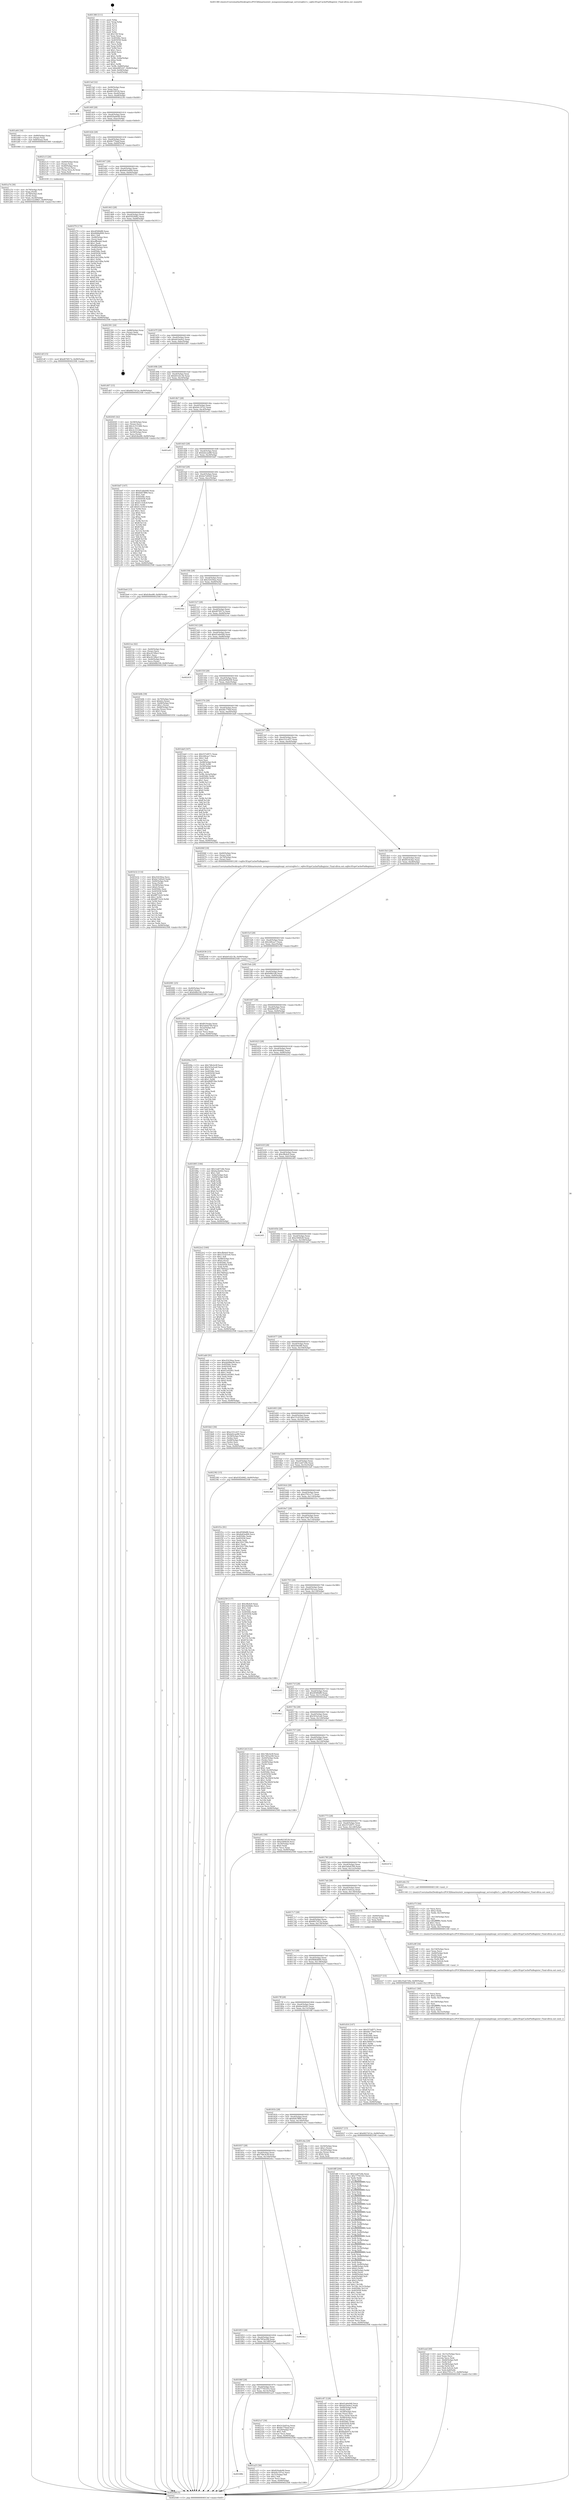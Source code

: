 digraph "0x401380" {
  label = "0x401380 (/mnt/c/Users/mathe/Desktop/tcc/POCII/binaries/extr_mongooseexamplesapi_serversqlite3.c_sqlite3ExprCachePinRegister_Final-ollvm.out::main(0))"
  labelloc = "t"
  node[shape=record]

  Entry [label="",width=0.3,height=0.3,shape=circle,fillcolor=black,style=filled]
  "0x4013ef" [label="{
     0x4013ef [32]\l
     | [instrs]\l
     &nbsp;&nbsp;0x4013ef \<+6\>: mov -0x90(%rbp),%eax\l
     &nbsp;&nbsp;0x4013f5 \<+2\>: mov %eax,%ecx\l
     &nbsp;&nbsp;0x4013f7 \<+6\>: sub $0x8033f539,%ecx\l
     &nbsp;&nbsp;0x4013fd \<+6\>: mov %eax,-0xa4(%rbp)\l
     &nbsp;&nbsp;0x401403 \<+6\>: mov %ecx,-0xa8(%rbp)\l
     &nbsp;&nbsp;0x401409 \<+6\>: je 0000000000402236 \<main+0xeb6\>\l
  }"]
  "0x402236" [label="{
     0x402236\l
  }", style=dashed]
  "0x40140f" [label="{
     0x40140f [28]\l
     | [instrs]\l
     &nbsp;&nbsp;0x40140f \<+5\>: jmp 0000000000401414 \<main+0x94\>\l
     &nbsp;&nbsp;0x401414 \<+6\>: mov -0xa4(%rbp),%eax\l
     &nbsp;&nbsp;0x40141a \<+5\>: sub $0x820ade99,%eax\l
     &nbsp;&nbsp;0x40141f \<+6\>: mov %eax,-0xac(%rbp)\l
     &nbsp;&nbsp;0x401425 \<+6\>: je 0000000000401a64 \<main+0x6e4\>\l
  }"]
  Exit [label="",width=0.3,height=0.3,shape=circle,fillcolor=black,style=filled,peripheries=2]
  "0x401a64" [label="{
     0x401a64 [16]\l
     | [instrs]\l
     &nbsp;&nbsp;0x401a64 \<+4\>: mov -0x80(%rbp),%rax\l
     &nbsp;&nbsp;0x401a68 \<+3\>: mov (%rax),%rax\l
     &nbsp;&nbsp;0x401a6b \<+4\>: mov 0x8(%rax),%rdi\l
     &nbsp;&nbsp;0x401a6f \<+5\>: call 0000000000401060 \<atoi@plt\>\l
     | [calls]\l
     &nbsp;&nbsp;0x401060 \{1\} (unknown)\l
  }"]
  "0x40142b" [label="{
     0x40142b [28]\l
     | [instrs]\l
     &nbsp;&nbsp;0x40142b \<+5\>: jmp 0000000000401430 \<main+0xb0\>\l
     &nbsp;&nbsp;0x401430 \<+6\>: mov -0xa4(%rbp),%eax\l
     &nbsp;&nbsp;0x401436 \<+5\>: sub $0x8e770aaf,%eax\l
     &nbsp;&nbsp;0x40143b \<+6\>: mov %eax,-0xb0(%rbp)\l
     &nbsp;&nbsp;0x401441 \<+6\>: je 00000000004021c5 \<main+0xe45\>\l
  }"]
  "0x402227" [label="{
     0x402227 [15]\l
     | [instrs]\l
     &nbsp;&nbsp;0x402227 \<+10\>: movl $0x35ab729e,-0x90(%rbp)\l
     &nbsp;&nbsp;0x402231 \<+5\>: jmp 0000000000402508 \<main+0x1188\>\l
  }"]
  "0x4021c5" [label="{
     0x4021c5 [26]\l
     | [instrs]\l
     &nbsp;&nbsp;0x4021c5 \<+4\>: mov -0x60(%rbp),%rax\l
     &nbsp;&nbsp;0x4021c9 \<+3\>: mov (%rax),%rax\l
     &nbsp;&nbsp;0x4021cc \<+4\>: mov -0x40(%rbp),%rcx\l
     &nbsp;&nbsp;0x4021d0 \<+3\>: movslq (%rcx),%rcx\l
     &nbsp;&nbsp;0x4021d3 \<+4\>: mov (%rax,%rcx,8),%rax\l
     &nbsp;&nbsp;0x4021d7 \<+3\>: mov %rax,%rdi\l
     &nbsp;&nbsp;0x4021da \<+5\>: call 0000000000401030 \<free@plt\>\l
     | [calls]\l
     &nbsp;&nbsp;0x401030 \{1\} (unknown)\l
  }"]
  "0x401447" [label="{
     0x401447 [28]\l
     | [instrs]\l
     &nbsp;&nbsp;0x401447 \<+5\>: jmp 000000000040144c \<main+0xcc\>\l
     &nbsp;&nbsp;0x40144c \<+6\>: mov -0xa4(%rbp),%eax\l
     &nbsp;&nbsp;0x401452 \<+5\>: sub $0x8e83ed09,%eax\l
     &nbsp;&nbsp;0x401457 \<+6\>: mov %eax,-0xb4(%rbp)\l
     &nbsp;&nbsp;0x40145d \<+6\>: je 0000000000401f79 \<main+0xbf9\>\l
  }"]
  "0x4021df" [label="{
     0x4021df [15]\l
     | [instrs]\l
     &nbsp;&nbsp;0x4021df \<+10\>: movl $0xd076f17e,-0x90(%rbp)\l
     &nbsp;&nbsp;0x4021e9 \<+5\>: jmp 0000000000402508 \<main+0x1188\>\l
  }"]
  "0x401f79" [label="{
     0x401f79 [174]\l
     | [instrs]\l
     &nbsp;&nbsp;0x401f79 \<+5\>: mov $0x4f589df8,%eax\l
     &nbsp;&nbsp;0x401f7e \<+5\>: mov $0x68dbd000,%ecx\l
     &nbsp;&nbsp;0x401f83 \<+2\>: mov $0x1,%dl\l
     &nbsp;&nbsp;0x401f85 \<+4\>: mov -0x48(%rbp),%rsi\l
     &nbsp;&nbsp;0x401f89 \<+2\>: mov (%rsi),%edi\l
     &nbsp;&nbsp;0x401f8b \<+6\>: add $0xefffede6,%edi\l
     &nbsp;&nbsp;0x401f91 \<+3\>: add $0x1,%edi\l
     &nbsp;&nbsp;0x401f94 \<+6\>: sub $0xefffede6,%edi\l
     &nbsp;&nbsp;0x401f9a \<+4\>: mov -0x48(%rbp),%rsi\l
     &nbsp;&nbsp;0x401f9e \<+2\>: mov %edi,(%rsi)\l
     &nbsp;&nbsp;0x401fa0 \<+7\>: mov 0x40506c,%edi\l
     &nbsp;&nbsp;0x401fa7 \<+8\>: mov 0x405058,%r8d\l
     &nbsp;&nbsp;0x401faf \<+3\>: mov %edi,%r9d\l
     &nbsp;&nbsp;0x401fb2 \<+7\>: add $0x1eb2189a,%r9d\l
     &nbsp;&nbsp;0x401fb9 \<+4\>: sub $0x1,%r9d\l
     &nbsp;&nbsp;0x401fbd \<+7\>: sub $0x1eb2189a,%r9d\l
     &nbsp;&nbsp;0x401fc4 \<+4\>: imul %r9d,%edi\l
     &nbsp;&nbsp;0x401fc8 \<+3\>: and $0x1,%edi\l
     &nbsp;&nbsp;0x401fcb \<+3\>: cmp $0x0,%edi\l
     &nbsp;&nbsp;0x401fce \<+4\>: sete %r10b\l
     &nbsp;&nbsp;0x401fd2 \<+4\>: cmp $0xa,%r8d\l
     &nbsp;&nbsp;0x401fd6 \<+4\>: setl %r11b\l
     &nbsp;&nbsp;0x401fda \<+3\>: mov %r10b,%bl\l
     &nbsp;&nbsp;0x401fdd \<+3\>: xor $0xff,%bl\l
     &nbsp;&nbsp;0x401fe0 \<+3\>: mov %r11b,%r14b\l
     &nbsp;&nbsp;0x401fe3 \<+4\>: xor $0xff,%r14b\l
     &nbsp;&nbsp;0x401fe7 \<+3\>: xor $0x0,%dl\l
     &nbsp;&nbsp;0x401fea \<+3\>: mov %bl,%r15b\l
     &nbsp;&nbsp;0x401fed \<+4\>: and $0x0,%r15b\l
     &nbsp;&nbsp;0x401ff1 \<+3\>: and %dl,%r10b\l
     &nbsp;&nbsp;0x401ff4 \<+3\>: mov %r14b,%r12b\l
     &nbsp;&nbsp;0x401ff7 \<+4\>: and $0x0,%r12b\l
     &nbsp;&nbsp;0x401ffb \<+3\>: and %dl,%r11b\l
     &nbsp;&nbsp;0x401ffe \<+3\>: or %r10b,%r15b\l
     &nbsp;&nbsp;0x402001 \<+3\>: or %r11b,%r12b\l
     &nbsp;&nbsp;0x402004 \<+3\>: xor %r12b,%r15b\l
     &nbsp;&nbsp;0x402007 \<+3\>: or %r14b,%bl\l
     &nbsp;&nbsp;0x40200a \<+3\>: xor $0xff,%bl\l
     &nbsp;&nbsp;0x40200d \<+3\>: or $0x0,%dl\l
     &nbsp;&nbsp;0x402010 \<+2\>: and %dl,%bl\l
     &nbsp;&nbsp;0x402012 \<+3\>: or %bl,%r15b\l
     &nbsp;&nbsp;0x402015 \<+4\>: test $0x1,%r15b\l
     &nbsp;&nbsp;0x402019 \<+3\>: cmovne %ecx,%eax\l
     &nbsp;&nbsp;0x40201c \<+6\>: mov %eax,-0x90(%rbp)\l
     &nbsp;&nbsp;0x402022 \<+5\>: jmp 0000000000402508 \<main+0x1188\>\l
  }"]
  "0x401463" [label="{
     0x401463 [28]\l
     | [instrs]\l
     &nbsp;&nbsp;0x401463 \<+5\>: jmp 0000000000401468 \<main+0xe8\>\l
     &nbsp;&nbsp;0x401468 \<+6\>: mov -0xa4(%rbp),%eax\l
     &nbsp;&nbsp;0x40146e \<+5\>: sub $0x93f24982,%eax\l
     &nbsp;&nbsp;0x401473 \<+6\>: mov %eax,-0xb8(%rbp)\l
     &nbsp;&nbsp;0x401479 \<+6\>: je 0000000000402391 \<main+0x1011\>\l
  }"]
  "0x402081" [label="{
     0x402081 [25]\l
     | [instrs]\l
     &nbsp;&nbsp;0x402081 \<+4\>: mov -0x40(%rbp),%rax\l
     &nbsp;&nbsp;0x402085 \<+6\>: movl $0x0,(%rax)\l
     &nbsp;&nbsp;0x40208b \<+10\>: movl $0xb48b108,-0x90(%rbp)\l
     &nbsp;&nbsp;0x402095 \<+5\>: jmp 0000000000402508 \<main+0x1188\>\l
  }"]
  "0x402391" [label="{
     0x402391 [24]\l
     | [instrs]\l
     &nbsp;&nbsp;0x402391 \<+7\>: mov -0x88(%rbp),%rax\l
     &nbsp;&nbsp;0x402398 \<+2\>: mov (%rax),%eax\l
     &nbsp;&nbsp;0x40239a \<+4\>: lea -0x28(%rbp),%rsp\l
     &nbsp;&nbsp;0x40239e \<+1\>: pop %rbx\l
     &nbsp;&nbsp;0x40239f \<+2\>: pop %r12\l
     &nbsp;&nbsp;0x4023a1 \<+2\>: pop %r13\l
     &nbsp;&nbsp;0x4023a3 \<+2\>: pop %r14\l
     &nbsp;&nbsp;0x4023a5 \<+2\>: pop %r15\l
     &nbsp;&nbsp;0x4023a7 \<+1\>: pop %rbp\l
     &nbsp;&nbsp;0x4023a8 \<+1\>: ret\l
  }"]
  "0x40147f" [label="{
     0x40147f [28]\l
     | [instrs]\l
     &nbsp;&nbsp;0x40147f \<+5\>: jmp 0000000000401484 \<main+0x104\>\l
     &nbsp;&nbsp;0x401484 \<+6\>: mov -0xa4(%rbp),%eax\l
     &nbsp;&nbsp;0x40148a \<+5\>: sub $0xab1be0e2,%eax\l
     &nbsp;&nbsp;0x40148f \<+6\>: mov %eax,-0xbc(%rbp)\l
     &nbsp;&nbsp;0x401495 \<+6\>: je 0000000000401d07 \<main+0x987\>\l
  }"]
  "0x401eed" [label="{
     0x401eed [49]\l
     | [instrs]\l
     &nbsp;&nbsp;0x401eed \<+6\>: mov -0x15c(%rbp),%ecx\l
     &nbsp;&nbsp;0x401ef3 \<+3\>: imul %eax,%ecx\l
     &nbsp;&nbsp;0x401ef6 \<+3\>: movslq %ecx,%rdi\l
     &nbsp;&nbsp;0x401ef9 \<+4\>: mov -0x60(%rbp),%r8\l
     &nbsp;&nbsp;0x401efd \<+3\>: mov (%r8),%r8\l
     &nbsp;&nbsp;0x401f00 \<+4\>: mov -0x58(%rbp),%r9\l
     &nbsp;&nbsp;0x401f04 \<+3\>: movslq (%r9),%r9\l
     &nbsp;&nbsp;0x401f07 \<+4\>: mov (%r8,%r9,8),%r8\l
     &nbsp;&nbsp;0x401f0b \<+4\>: mov %rdi,0x8(%r8)\l
     &nbsp;&nbsp;0x401f0f \<+10\>: movl $0x2791cc71,-0x90(%rbp)\l
     &nbsp;&nbsp;0x401f19 \<+5\>: jmp 0000000000402508 \<main+0x1188\>\l
  }"]
  "0x401d07" [label="{
     0x401d07 [15]\l
     | [instrs]\l
     &nbsp;&nbsp;0x401d07 \<+10\>: movl $0x6827d12e,-0x90(%rbp)\l
     &nbsp;&nbsp;0x401d11 \<+5\>: jmp 0000000000402508 \<main+0x1188\>\l
  }"]
  "0x40149b" [label="{
     0x40149b [28]\l
     | [instrs]\l
     &nbsp;&nbsp;0x40149b \<+5\>: jmp 00000000004014a0 \<main+0x120\>\l
     &nbsp;&nbsp;0x4014a0 \<+6\>: mov -0xa4(%rbp),%eax\l
     &nbsp;&nbsp;0x4014a6 \<+5\>: sub $0xb01d2c3b,%eax\l
     &nbsp;&nbsp;0x4014ab \<+6\>: mov %eax,-0xc0(%rbp)\l
     &nbsp;&nbsp;0x4014b1 \<+6\>: je 0000000000402045 \<main+0xcc5\>\l
  }"]
  "0x401ec1" [label="{
     0x401ec1 [44]\l
     | [instrs]\l
     &nbsp;&nbsp;0x401ec1 \<+2\>: xor %ecx,%ecx\l
     &nbsp;&nbsp;0x401ec3 \<+5\>: mov $0x2,%edx\l
     &nbsp;&nbsp;0x401ec8 \<+6\>: mov %edx,-0x158(%rbp)\l
     &nbsp;&nbsp;0x401ece \<+1\>: cltd\l
     &nbsp;&nbsp;0x401ecf \<+6\>: mov -0x158(%rbp),%esi\l
     &nbsp;&nbsp;0x401ed5 \<+2\>: idiv %esi\l
     &nbsp;&nbsp;0x401ed7 \<+6\>: imul $0xfffffffe,%edx,%edx\l
     &nbsp;&nbsp;0x401edd \<+3\>: sub $0x1,%ecx\l
     &nbsp;&nbsp;0x401ee0 \<+2\>: sub %ecx,%edx\l
     &nbsp;&nbsp;0x401ee2 \<+6\>: mov %edx,-0x15c(%rbp)\l
     &nbsp;&nbsp;0x401ee8 \<+5\>: call 0000000000401160 \<next_i\>\l
     | [calls]\l
     &nbsp;&nbsp;0x401160 \{1\} (/mnt/c/Users/mathe/Desktop/tcc/POCII/binaries/extr_mongooseexamplesapi_serversqlite3.c_sqlite3ExprCachePinRegister_Final-ollvm.out::next_i)\l
  }"]
  "0x402045" [label="{
     0x402045 [42]\l
     | [instrs]\l
     &nbsp;&nbsp;0x402045 \<+4\>: mov -0x58(%rbp),%rax\l
     &nbsp;&nbsp;0x402049 \<+2\>: mov (%rax),%ecx\l
     &nbsp;&nbsp;0x40204b \<+6\>: add $0x3c331486,%ecx\l
     &nbsp;&nbsp;0x402051 \<+3\>: add $0x1,%ecx\l
     &nbsp;&nbsp;0x402054 \<+6\>: sub $0x3c331486,%ecx\l
     &nbsp;&nbsp;0x40205a \<+4\>: mov -0x58(%rbp),%rax\l
     &nbsp;&nbsp;0x40205e \<+2\>: mov %ecx,(%rax)\l
     &nbsp;&nbsp;0x402060 \<+10\>: movl $0xfc8ee88,-0x90(%rbp)\l
     &nbsp;&nbsp;0x40206a \<+5\>: jmp 0000000000402508 \<main+0x1188\>\l
  }"]
  "0x4014b7" [label="{
     0x4014b7 [28]\l
     | [instrs]\l
     &nbsp;&nbsp;0x4014b7 \<+5\>: jmp 00000000004014bc \<main+0x13c\>\l
     &nbsp;&nbsp;0x4014bc \<+6\>: mov -0xa4(%rbp),%eax\l
     &nbsp;&nbsp;0x4014c2 \<+5\>: sub $0xb4c197e2,%eax\l
     &nbsp;&nbsp;0x4014c7 \<+6\>: mov %eax,-0xc4(%rbp)\l
     &nbsp;&nbsp;0x4014cd \<+6\>: je 0000000000401a43 \<main+0x6c3\>\l
  }"]
  "0x401e9f" [label="{
     0x401e9f [34]\l
     | [instrs]\l
     &nbsp;&nbsp;0x401e9f \<+6\>: mov -0x154(%rbp),%ecx\l
     &nbsp;&nbsp;0x401ea5 \<+3\>: imul %eax,%ecx\l
     &nbsp;&nbsp;0x401ea8 \<+4\>: mov -0x60(%rbp),%rdi\l
     &nbsp;&nbsp;0x401eac \<+3\>: mov (%rdi),%rdi\l
     &nbsp;&nbsp;0x401eaf \<+4\>: mov -0x58(%rbp),%r8\l
     &nbsp;&nbsp;0x401eb3 \<+3\>: movslq (%r8),%r8\l
     &nbsp;&nbsp;0x401eb6 \<+4\>: mov (%rdi,%r8,8),%rdi\l
     &nbsp;&nbsp;0x401eba \<+2\>: mov %ecx,(%rdi)\l
     &nbsp;&nbsp;0x401ebc \<+5\>: call 0000000000401160 \<next_i\>\l
     | [calls]\l
     &nbsp;&nbsp;0x401160 \{1\} (/mnt/c/Users/mathe/Desktop/tcc/POCII/binaries/extr_mongooseexamplesapi_serversqlite3.c_sqlite3ExprCachePinRegister_Final-ollvm.out::next_i)\l
  }"]
  "0x401a43" [label="{
     0x401a43\l
  }", style=dashed]
  "0x4014d3" [label="{
     0x4014d3 [28]\l
     | [instrs]\l
     &nbsp;&nbsp;0x4014d3 \<+5\>: jmp 00000000004014d8 \<main+0x158\>\l
     &nbsp;&nbsp;0x4014d8 \<+6\>: mov -0xa4(%rbp),%eax\l
     &nbsp;&nbsp;0x4014de \<+5\>: sub $0xbd2cae88,%eax\l
     &nbsp;&nbsp;0x4014e3 \<+6\>: mov %eax,-0xc8(%rbp)\l
     &nbsp;&nbsp;0x4014e9 \<+6\>: je 0000000000401bd7 \<main+0x857\>\l
  }"]
  "0x401e73" [label="{
     0x401e73 [44]\l
     | [instrs]\l
     &nbsp;&nbsp;0x401e73 \<+2\>: xor %ecx,%ecx\l
     &nbsp;&nbsp;0x401e75 \<+5\>: mov $0x2,%edx\l
     &nbsp;&nbsp;0x401e7a \<+6\>: mov %edx,-0x150(%rbp)\l
     &nbsp;&nbsp;0x401e80 \<+1\>: cltd\l
     &nbsp;&nbsp;0x401e81 \<+6\>: mov -0x150(%rbp),%esi\l
     &nbsp;&nbsp;0x401e87 \<+2\>: idiv %esi\l
     &nbsp;&nbsp;0x401e89 \<+6\>: imul $0xfffffffe,%edx,%edx\l
     &nbsp;&nbsp;0x401e8f \<+3\>: sub $0x1,%ecx\l
     &nbsp;&nbsp;0x401e92 \<+2\>: sub %ecx,%edx\l
     &nbsp;&nbsp;0x401e94 \<+6\>: mov %edx,-0x154(%rbp)\l
     &nbsp;&nbsp;0x401e9a \<+5\>: call 0000000000401160 \<next_i\>\l
     | [calls]\l
     &nbsp;&nbsp;0x401160 \{1\} (/mnt/c/Users/mathe/Desktop/tcc/POCII/binaries/extr_mongooseexamplesapi_serversqlite3.c_sqlite3ExprCachePinRegister_Final-ollvm.out::next_i)\l
  }"]
  "0x401bd7" [label="{
     0x401bd7 [147]\l
     | [instrs]\l
     &nbsp;&nbsp;0x401bd7 \<+5\>: mov $0xd1a6e048,%eax\l
     &nbsp;&nbsp;0x401bdc \<+5\>: mov $0x6d47ff90,%ecx\l
     &nbsp;&nbsp;0x401be1 \<+2\>: mov $0x1,%dl\l
     &nbsp;&nbsp;0x401be3 \<+7\>: mov 0x40506c,%esi\l
     &nbsp;&nbsp;0x401bea \<+7\>: mov 0x405058,%edi\l
     &nbsp;&nbsp;0x401bf1 \<+3\>: mov %esi,%r8d\l
     &nbsp;&nbsp;0x401bf4 \<+7\>: sub $0x61143b3f,%r8d\l
     &nbsp;&nbsp;0x401bfb \<+4\>: sub $0x1,%r8d\l
     &nbsp;&nbsp;0x401bff \<+7\>: add $0x61143b3f,%r8d\l
     &nbsp;&nbsp;0x401c06 \<+4\>: imul %r8d,%esi\l
     &nbsp;&nbsp;0x401c0a \<+3\>: and $0x1,%esi\l
     &nbsp;&nbsp;0x401c0d \<+3\>: cmp $0x0,%esi\l
     &nbsp;&nbsp;0x401c10 \<+4\>: sete %r9b\l
     &nbsp;&nbsp;0x401c14 \<+3\>: cmp $0xa,%edi\l
     &nbsp;&nbsp;0x401c17 \<+4\>: setl %r10b\l
     &nbsp;&nbsp;0x401c1b \<+3\>: mov %r9b,%r11b\l
     &nbsp;&nbsp;0x401c1e \<+4\>: xor $0xff,%r11b\l
     &nbsp;&nbsp;0x401c22 \<+3\>: mov %r10b,%bl\l
     &nbsp;&nbsp;0x401c25 \<+3\>: xor $0xff,%bl\l
     &nbsp;&nbsp;0x401c28 \<+3\>: xor $0x1,%dl\l
     &nbsp;&nbsp;0x401c2b \<+3\>: mov %r11b,%r14b\l
     &nbsp;&nbsp;0x401c2e \<+4\>: and $0xff,%r14b\l
     &nbsp;&nbsp;0x401c32 \<+3\>: and %dl,%r9b\l
     &nbsp;&nbsp;0x401c35 \<+3\>: mov %bl,%r15b\l
     &nbsp;&nbsp;0x401c38 \<+4\>: and $0xff,%r15b\l
     &nbsp;&nbsp;0x401c3c \<+3\>: and %dl,%r10b\l
     &nbsp;&nbsp;0x401c3f \<+3\>: or %r9b,%r14b\l
     &nbsp;&nbsp;0x401c42 \<+3\>: or %r10b,%r15b\l
     &nbsp;&nbsp;0x401c45 \<+3\>: xor %r15b,%r14b\l
     &nbsp;&nbsp;0x401c48 \<+3\>: or %bl,%r11b\l
     &nbsp;&nbsp;0x401c4b \<+4\>: xor $0xff,%r11b\l
     &nbsp;&nbsp;0x401c4f \<+3\>: or $0x1,%dl\l
     &nbsp;&nbsp;0x401c52 \<+3\>: and %dl,%r11b\l
     &nbsp;&nbsp;0x401c55 \<+3\>: or %r11b,%r14b\l
     &nbsp;&nbsp;0x401c58 \<+4\>: test $0x1,%r14b\l
     &nbsp;&nbsp;0x401c5c \<+3\>: cmovne %ecx,%eax\l
     &nbsp;&nbsp;0x401c5f \<+6\>: mov %eax,-0x90(%rbp)\l
     &nbsp;&nbsp;0x401c65 \<+5\>: jmp 0000000000402508 \<main+0x1188\>\l
  }"]
  "0x4014ef" [label="{
     0x4014ef [28]\l
     | [instrs]\l
     &nbsp;&nbsp;0x4014ef \<+5\>: jmp 00000000004014f4 \<main+0x174\>\l
     &nbsp;&nbsp;0x4014f4 \<+6\>: mov -0xa4(%rbp),%eax\l
     &nbsp;&nbsp;0x4014fa \<+5\>: sub $0xbe7e60e9,%eax\l
     &nbsp;&nbsp;0x4014ff \<+6\>: mov %eax,-0xcc(%rbp)\l
     &nbsp;&nbsp;0x401505 \<+6\>: je 0000000000401ba4 \<main+0x824\>\l
  }"]
  "0x401c87" [label="{
     0x401c87 [128]\l
     | [instrs]\l
     &nbsp;&nbsp;0x401c87 \<+5\>: mov $0xd1a6e048,%ecx\l
     &nbsp;&nbsp;0x401c8c \<+5\>: mov $0xab1be0e2,%edx\l
     &nbsp;&nbsp;0x401c91 \<+4\>: mov -0x60(%rbp),%rdi\l
     &nbsp;&nbsp;0x401c95 \<+3\>: mov (%rdi),%rdi\l
     &nbsp;&nbsp;0x401c98 \<+4\>: mov -0x58(%rbp),%rsi\l
     &nbsp;&nbsp;0x401c9c \<+3\>: movslq (%rsi),%rsi\l
     &nbsp;&nbsp;0x401c9f \<+4\>: mov %rax,(%rdi,%rsi,8)\l
     &nbsp;&nbsp;0x401ca3 \<+4\>: mov -0x48(%rbp),%rax\l
     &nbsp;&nbsp;0x401ca7 \<+6\>: movl $0x0,(%rax)\l
     &nbsp;&nbsp;0x401cad \<+8\>: mov 0x40506c,%r8d\l
     &nbsp;&nbsp;0x401cb5 \<+8\>: mov 0x405058,%r9d\l
     &nbsp;&nbsp;0x401cbd \<+3\>: mov %r8d,%r10d\l
     &nbsp;&nbsp;0x401cc0 \<+7\>: add $0xfbab047e,%r10d\l
     &nbsp;&nbsp;0x401cc7 \<+4\>: sub $0x1,%r10d\l
     &nbsp;&nbsp;0x401ccb \<+7\>: sub $0xfbab047e,%r10d\l
     &nbsp;&nbsp;0x401cd2 \<+4\>: imul %r10d,%r8d\l
     &nbsp;&nbsp;0x401cd6 \<+4\>: and $0x1,%r8d\l
     &nbsp;&nbsp;0x401cda \<+4\>: cmp $0x0,%r8d\l
     &nbsp;&nbsp;0x401cde \<+4\>: sete %r11b\l
     &nbsp;&nbsp;0x401ce2 \<+4\>: cmp $0xa,%r9d\l
     &nbsp;&nbsp;0x401ce6 \<+3\>: setl %bl\l
     &nbsp;&nbsp;0x401ce9 \<+3\>: mov %r11b,%r14b\l
     &nbsp;&nbsp;0x401cec \<+3\>: and %bl,%r14b\l
     &nbsp;&nbsp;0x401cef \<+3\>: xor %bl,%r11b\l
     &nbsp;&nbsp;0x401cf2 \<+3\>: or %r11b,%r14b\l
     &nbsp;&nbsp;0x401cf5 \<+4\>: test $0x1,%r14b\l
     &nbsp;&nbsp;0x401cf9 \<+3\>: cmovne %edx,%ecx\l
     &nbsp;&nbsp;0x401cfc \<+6\>: mov %ecx,-0x90(%rbp)\l
     &nbsp;&nbsp;0x401d02 \<+5\>: jmp 0000000000402508 \<main+0x1188\>\l
  }"]
  "0x401ba4" [label="{
     0x401ba4 [15]\l
     | [instrs]\l
     &nbsp;&nbsp;0x401ba4 \<+10\>: movl $0xfc8ee88,-0x90(%rbp)\l
     &nbsp;&nbsp;0x401bae \<+5\>: jmp 0000000000402508 \<main+0x1188\>\l
  }"]
  "0x40150b" [label="{
     0x40150b [28]\l
     | [instrs]\l
     &nbsp;&nbsp;0x40150b \<+5\>: jmp 0000000000401510 \<main+0x190\>\l
     &nbsp;&nbsp;0x401510 \<+6\>: mov -0xa4(%rbp),%eax\l
     &nbsp;&nbsp;0x401516 \<+5\>: sub $0xcf2430ea,%eax\l
     &nbsp;&nbsp;0x40151b \<+6\>: mov %eax,-0xd0(%rbp)\l
     &nbsp;&nbsp;0x401521 \<+6\>: je 00000000004023ee \<main+0x106e\>\l
  }"]
  "0x401b32" [label="{
     0x401b32 [114]\l
     | [instrs]\l
     &nbsp;&nbsp;0x401b32 \<+5\>: mov $0xcf2430ea,%ecx\l
     &nbsp;&nbsp;0x401b37 \<+5\>: mov $0xbe7e60e9,%edx\l
     &nbsp;&nbsp;0x401b3c \<+4\>: mov -0x60(%rbp),%rdi\l
     &nbsp;&nbsp;0x401b40 \<+3\>: mov %rax,(%rdi)\l
     &nbsp;&nbsp;0x401b43 \<+4\>: mov -0x58(%rbp),%rax\l
     &nbsp;&nbsp;0x401b47 \<+6\>: movl $0x0,(%rax)\l
     &nbsp;&nbsp;0x401b4d \<+7\>: mov 0x40506c,%esi\l
     &nbsp;&nbsp;0x401b54 \<+8\>: mov 0x405058,%r8d\l
     &nbsp;&nbsp;0x401b5c \<+3\>: mov %esi,%r9d\l
     &nbsp;&nbsp;0x401b5f \<+7\>: add $0x8ff71b16,%r9d\l
     &nbsp;&nbsp;0x401b66 \<+4\>: sub $0x1,%r9d\l
     &nbsp;&nbsp;0x401b6a \<+7\>: sub $0x8ff71b16,%r9d\l
     &nbsp;&nbsp;0x401b71 \<+4\>: imul %r9d,%esi\l
     &nbsp;&nbsp;0x401b75 \<+3\>: and $0x1,%esi\l
     &nbsp;&nbsp;0x401b78 \<+3\>: cmp $0x0,%esi\l
     &nbsp;&nbsp;0x401b7b \<+4\>: sete %r10b\l
     &nbsp;&nbsp;0x401b7f \<+4\>: cmp $0xa,%r8d\l
     &nbsp;&nbsp;0x401b83 \<+4\>: setl %r11b\l
     &nbsp;&nbsp;0x401b87 \<+3\>: mov %r10b,%bl\l
     &nbsp;&nbsp;0x401b8a \<+3\>: and %r11b,%bl\l
     &nbsp;&nbsp;0x401b8d \<+3\>: xor %r11b,%r10b\l
     &nbsp;&nbsp;0x401b90 \<+3\>: or %r10b,%bl\l
     &nbsp;&nbsp;0x401b93 \<+3\>: test $0x1,%bl\l
     &nbsp;&nbsp;0x401b96 \<+3\>: cmovne %edx,%ecx\l
     &nbsp;&nbsp;0x401b99 \<+6\>: mov %ecx,-0x90(%rbp)\l
     &nbsp;&nbsp;0x401b9f \<+5\>: jmp 0000000000402508 \<main+0x1188\>\l
  }"]
  "0x4023ee" [label="{
     0x4023ee\l
  }", style=dashed]
  "0x401527" [label="{
     0x401527 [28]\l
     | [instrs]\l
     &nbsp;&nbsp;0x401527 \<+5\>: jmp 000000000040152c \<main+0x1ac\>\l
     &nbsp;&nbsp;0x40152c \<+6\>: mov -0xa4(%rbp),%eax\l
     &nbsp;&nbsp;0x401532 \<+5\>: sub $0xd076f17e,%eax\l
     &nbsp;&nbsp;0x401537 \<+6\>: mov %eax,-0xd4(%rbp)\l
     &nbsp;&nbsp;0x40153d \<+6\>: je 00000000004021ee \<main+0xe6e\>\l
  }"]
  "0x401a74" [label="{
     0x401a74 [30]\l
     | [instrs]\l
     &nbsp;&nbsp;0x401a74 \<+4\>: mov -0x78(%rbp),%rdi\l
     &nbsp;&nbsp;0x401a78 \<+2\>: mov %eax,(%rdi)\l
     &nbsp;&nbsp;0x401a7a \<+4\>: mov -0x78(%rbp),%rdi\l
     &nbsp;&nbsp;0x401a7e \<+2\>: mov (%rdi),%eax\l
     &nbsp;&nbsp;0x401a80 \<+3\>: mov %eax,-0x30(%rbp)\l
     &nbsp;&nbsp;0x401a83 \<+10\>: movl $0x532288b7,-0x90(%rbp)\l
     &nbsp;&nbsp;0x401a8d \<+5\>: jmp 0000000000402508 \<main+0x1188\>\l
  }"]
  "0x4021ee" [label="{
     0x4021ee [42]\l
     | [instrs]\l
     &nbsp;&nbsp;0x4021ee \<+4\>: mov -0x40(%rbp),%rax\l
     &nbsp;&nbsp;0x4021f2 \<+2\>: mov (%rax),%ecx\l
     &nbsp;&nbsp;0x4021f4 \<+6\>: sub $0xc615f6a3,%ecx\l
     &nbsp;&nbsp;0x4021fa \<+3\>: add $0x1,%ecx\l
     &nbsp;&nbsp;0x4021fd \<+6\>: add $0xc615f6a3,%ecx\l
     &nbsp;&nbsp;0x402203 \<+4\>: mov -0x40(%rbp),%rax\l
     &nbsp;&nbsp;0x402207 \<+2\>: mov %ecx,(%rax)\l
     &nbsp;&nbsp;0x402209 \<+10\>: movl $0xb48b108,-0x90(%rbp)\l
     &nbsp;&nbsp;0x402213 \<+5\>: jmp 0000000000402508 \<main+0x1188\>\l
  }"]
  "0x401543" [label="{
     0x401543 [28]\l
     | [instrs]\l
     &nbsp;&nbsp;0x401543 \<+5\>: jmp 0000000000401548 \<main+0x1c8\>\l
     &nbsp;&nbsp;0x401548 \<+6\>: mov -0xa4(%rbp),%eax\l
     &nbsp;&nbsp;0x40154e \<+5\>: sub $0xd1a6e048,%eax\l
     &nbsp;&nbsp;0x401553 \<+6\>: mov %eax,-0xd8(%rbp)\l
     &nbsp;&nbsp;0x401559 \<+6\>: je 0000000000402435 \<main+0x10b5\>\l
  }"]
  "0x40188b" [label="{
     0x40188b\l
  }", style=dashed]
  "0x402435" [label="{
     0x402435\l
  }", style=dashed]
  "0x40155f" [label="{
     0x40155f [28]\l
     | [instrs]\l
     &nbsp;&nbsp;0x40155f \<+5\>: jmp 0000000000401564 \<main+0x1e4\>\l
     &nbsp;&nbsp;0x401564 \<+6\>: mov -0xa4(%rbp),%eax\l
     &nbsp;&nbsp;0x40156a \<+5\>: sub $0xda09bd38,%eax\l
     &nbsp;&nbsp;0x40156f \<+6\>: mov %eax,-0xdc(%rbp)\l
     &nbsp;&nbsp;0x401575 \<+6\>: je 0000000000401b0b \<main+0x78b\>\l
  }"]
  "0x401a25" [label="{
     0x401a25 [30]\l
     | [instrs]\l
     &nbsp;&nbsp;0x401a25 \<+5\>: mov $0x820ade99,%eax\l
     &nbsp;&nbsp;0x401a2a \<+5\>: mov $0xb4c197e2,%ecx\l
     &nbsp;&nbsp;0x401a2f \<+3\>: mov -0x31(%rbp),%dl\l
     &nbsp;&nbsp;0x401a32 \<+3\>: test $0x1,%dl\l
     &nbsp;&nbsp;0x401a35 \<+3\>: cmovne %ecx,%eax\l
     &nbsp;&nbsp;0x401a38 \<+6\>: mov %eax,-0x90(%rbp)\l
     &nbsp;&nbsp;0x401a3e \<+5\>: jmp 0000000000402508 \<main+0x1188\>\l
  }"]
  "0x401b0b" [label="{
     0x401b0b [39]\l
     | [instrs]\l
     &nbsp;&nbsp;0x401b0b \<+4\>: mov -0x70(%rbp),%rax\l
     &nbsp;&nbsp;0x401b0f \<+6\>: movl $0x64,(%rax)\l
     &nbsp;&nbsp;0x401b15 \<+4\>: mov -0x68(%rbp),%rax\l
     &nbsp;&nbsp;0x401b19 \<+6\>: movl $0x1,(%rax)\l
     &nbsp;&nbsp;0x401b1f \<+4\>: mov -0x68(%rbp),%rax\l
     &nbsp;&nbsp;0x401b23 \<+3\>: movslq (%rax),%rax\l
     &nbsp;&nbsp;0x401b26 \<+4\>: shl $0x3,%rax\l
     &nbsp;&nbsp;0x401b2a \<+3\>: mov %rax,%rdi\l
     &nbsp;&nbsp;0x401b2d \<+5\>: call 0000000000401050 \<malloc@plt\>\l
     | [calls]\l
     &nbsp;&nbsp;0x401050 \{1\} (unknown)\l
  }"]
  "0x40157b" [label="{
     0x40157b [28]\l
     | [instrs]\l
     &nbsp;&nbsp;0x40157b \<+5\>: jmp 0000000000401580 \<main+0x200\>\l
     &nbsp;&nbsp;0x401580 \<+6\>: mov -0xa4(%rbp),%eax\l
     &nbsp;&nbsp;0x401586 \<+5\>: sub $0xddc77bef,%eax\l
     &nbsp;&nbsp;0x40158b \<+6\>: mov %eax,-0xe0(%rbp)\l
     &nbsp;&nbsp;0x401591 \<+6\>: je 0000000000401da9 \<main+0xa29\>\l
  }"]
  "0x40186f" [label="{
     0x40186f [28]\l
     | [instrs]\l
     &nbsp;&nbsp;0x40186f \<+5\>: jmp 0000000000401874 \<main+0x4f4\>\l
     &nbsp;&nbsp;0x401874 \<+6\>: mov -0xa4(%rbp),%eax\l
     &nbsp;&nbsp;0x40187a \<+5\>: sub $0x77783355,%eax\l
     &nbsp;&nbsp;0x40187f \<+6\>: mov %eax,-0x14c(%rbp)\l
     &nbsp;&nbsp;0x401885 \<+6\>: je 0000000000401a25 \<main+0x6a5\>\l
  }"]
  "0x401da9" [label="{
     0x401da9 [167]\l
     | [instrs]\l
     &nbsp;&nbsp;0x401da9 \<+5\>: mov $0x557ef071,%eax\l
     &nbsp;&nbsp;0x401dae \<+5\>: mov $0x2d0cac7,%ecx\l
     &nbsp;&nbsp;0x401db3 \<+2\>: mov $0x1,%dl\l
     &nbsp;&nbsp;0x401db5 \<+2\>: xor %esi,%esi\l
     &nbsp;&nbsp;0x401db7 \<+4\>: mov -0x48(%rbp),%rdi\l
     &nbsp;&nbsp;0x401dbb \<+3\>: mov (%rdi),%r8d\l
     &nbsp;&nbsp;0x401dbe \<+4\>: mov -0x50(%rbp),%rdi\l
     &nbsp;&nbsp;0x401dc2 \<+3\>: cmp (%rdi),%r8d\l
     &nbsp;&nbsp;0x401dc5 \<+4\>: setl %r9b\l
     &nbsp;&nbsp;0x401dc9 \<+4\>: and $0x1,%r9b\l
     &nbsp;&nbsp;0x401dcd \<+4\>: mov %r9b,-0x2a(%rbp)\l
     &nbsp;&nbsp;0x401dd1 \<+8\>: mov 0x40506c,%r8d\l
     &nbsp;&nbsp;0x401dd9 \<+8\>: mov 0x405058,%r10d\l
     &nbsp;&nbsp;0x401de1 \<+3\>: sub $0x1,%esi\l
     &nbsp;&nbsp;0x401de4 \<+3\>: mov %r8d,%r11d\l
     &nbsp;&nbsp;0x401de7 \<+3\>: add %esi,%r11d\l
     &nbsp;&nbsp;0x401dea \<+4\>: imul %r11d,%r8d\l
     &nbsp;&nbsp;0x401dee \<+4\>: and $0x1,%r8d\l
     &nbsp;&nbsp;0x401df2 \<+4\>: cmp $0x0,%r8d\l
     &nbsp;&nbsp;0x401df6 \<+4\>: sete %r9b\l
     &nbsp;&nbsp;0x401dfa \<+4\>: cmp $0xa,%r10d\l
     &nbsp;&nbsp;0x401dfe \<+3\>: setl %bl\l
     &nbsp;&nbsp;0x401e01 \<+3\>: mov %r9b,%r14b\l
     &nbsp;&nbsp;0x401e04 \<+4\>: xor $0xff,%r14b\l
     &nbsp;&nbsp;0x401e08 \<+3\>: mov %bl,%r15b\l
     &nbsp;&nbsp;0x401e0b \<+4\>: xor $0xff,%r15b\l
     &nbsp;&nbsp;0x401e0f \<+3\>: xor $0x1,%dl\l
     &nbsp;&nbsp;0x401e12 \<+3\>: mov %r14b,%r12b\l
     &nbsp;&nbsp;0x401e15 \<+4\>: and $0xff,%r12b\l
     &nbsp;&nbsp;0x401e19 \<+3\>: and %dl,%r9b\l
     &nbsp;&nbsp;0x401e1c \<+3\>: mov %r15b,%r13b\l
     &nbsp;&nbsp;0x401e1f \<+4\>: and $0xff,%r13b\l
     &nbsp;&nbsp;0x401e23 \<+2\>: and %dl,%bl\l
     &nbsp;&nbsp;0x401e25 \<+3\>: or %r9b,%r12b\l
     &nbsp;&nbsp;0x401e28 \<+3\>: or %bl,%r13b\l
     &nbsp;&nbsp;0x401e2b \<+3\>: xor %r13b,%r12b\l
     &nbsp;&nbsp;0x401e2e \<+3\>: or %r15b,%r14b\l
     &nbsp;&nbsp;0x401e31 \<+4\>: xor $0xff,%r14b\l
     &nbsp;&nbsp;0x401e35 \<+3\>: or $0x1,%dl\l
     &nbsp;&nbsp;0x401e38 \<+3\>: and %dl,%r14b\l
     &nbsp;&nbsp;0x401e3b \<+3\>: or %r14b,%r12b\l
     &nbsp;&nbsp;0x401e3e \<+4\>: test $0x1,%r12b\l
     &nbsp;&nbsp;0x401e42 \<+3\>: cmovne %ecx,%eax\l
     &nbsp;&nbsp;0x401e45 \<+6\>: mov %eax,-0x90(%rbp)\l
     &nbsp;&nbsp;0x401e4b \<+5\>: jmp 0000000000402508 \<main+0x1188\>\l
  }"]
  "0x401597" [label="{
     0x401597 [28]\l
     | [instrs]\l
     &nbsp;&nbsp;0x401597 \<+5\>: jmp 000000000040159c \<main+0x21c\>\l
     &nbsp;&nbsp;0x40159c \<+6\>: mov -0xa4(%rbp),%eax\l
     &nbsp;&nbsp;0x4015a2 \<+5\>: sub $0xe331cd37,%eax\l
     &nbsp;&nbsp;0x4015a7 \<+6\>: mov %eax,-0xe4(%rbp)\l
     &nbsp;&nbsp;0x4015ad \<+6\>: je 000000000040206f \<main+0xcef\>\l
  }"]
  "0x4021a7" [label="{
     0x4021a7 [30]\l
     | [instrs]\l
     &nbsp;&nbsp;0x4021a7 \<+5\>: mov $0x5c5ed1ea,%eax\l
     &nbsp;&nbsp;0x4021ac \<+5\>: mov $0x8e770aaf,%ecx\l
     &nbsp;&nbsp;0x4021b1 \<+3\>: mov -0x29(%rbp),%dl\l
     &nbsp;&nbsp;0x4021b4 \<+3\>: test $0x1,%dl\l
     &nbsp;&nbsp;0x4021b7 \<+3\>: cmovne %ecx,%eax\l
     &nbsp;&nbsp;0x4021ba \<+6\>: mov %eax,-0x90(%rbp)\l
     &nbsp;&nbsp;0x4021c0 \<+5\>: jmp 0000000000402508 \<main+0x1188\>\l
  }"]
  "0x40206f" [label="{
     0x40206f [18]\l
     | [instrs]\l
     &nbsp;&nbsp;0x40206f \<+4\>: mov -0x60(%rbp),%rax\l
     &nbsp;&nbsp;0x402073 \<+3\>: mov (%rax),%rdi\l
     &nbsp;&nbsp;0x402076 \<+4\>: mov -0x70(%rbp),%rax\l
     &nbsp;&nbsp;0x40207a \<+2\>: mov (%rax),%esi\l
     &nbsp;&nbsp;0x40207c \<+5\>: call 0000000000401240 \<sqlite3ExprCachePinRegister\>\l
     | [calls]\l
     &nbsp;&nbsp;0x401240 \{1\} (/mnt/c/Users/mathe/Desktop/tcc/POCII/binaries/extr_mongooseexamplesapi_serversqlite3.c_sqlite3ExprCachePinRegister_Final-ollvm.out::sqlite3ExprCachePinRegister)\l
  }"]
  "0x4015b3" [label="{
     0x4015b3 [28]\l
     | [instrs]\l
     &nbsp;&nbsp;0x4015b3 \<+5\>: jmp 00000000004015b8 \<main+0x238\>\l
     &nbsp;&nbsp;0x4015b8 \<+6\>: mov -0xa4(%rbp),%eax\l
     &nbsp;&nbsp;0x4015be \<+5\>: sub $0xf619cdae,%eax\l
     &nbsp;&nbsp;0x4015c3 \<+6\>: mov %eax,-0xe8(%rbp)\l
     &nbsp;&nbsp;0x4015c9 \<+6\>: je 0000000000402036 \<main+0xcb6\>\l
  }"]
  "0x401853" [label="{
     0x401853 [28]\l
     | [instrs]\l
     &nbsp;&nbsp;0x401853 \<+5\>: jmp 0000000000401858 \<main+0x4d8\>\l
     &nbsp;&nbsp;0x401858 \<+6\>: mov -0xa4(%rbp),%eax\l
     &nbsp;&nbsp;0x40185e \<+5\>: sub $0x76f3a208,%eax\l
     &nbsp;&nbsp;0x401863 \<+6\>: mov %eax,-0x148(%rbp)\l
     &nbsp;&nbsp;0x401869 \<+6\>: je 00000000004021a7 \<main+0xe27\>\l
  }"]
  "0x402036" [label="{
     0x402036 [15]\l
     | [instrs]\l
     &nbsp;&nbsp;0x402036 \<+10\>: movl $0xb01d2c3b,-0x90(%rbp)\l
     &nbsp;&nbsp;0x402040 \<+5\>: jmp 0000000000402508 \<main+0x1188\>\l
  }"]
  "0x4015cf" [label="{
     0x4015cf [28]\l
     | [instrs]\l
     &nbsp;&nbsp;0x4015cf \<+5\>: jmp 00000000004015d4 \<main+0x254\>\l
     &nbsp;&nbsp;0x4015d4 \<+6\>: mov -0xa4(%rbp),%eax\l
     &nbsp;&nbsp;0x4015da \<+5\>: sub $0x2d0cac7,%eax\l
     &nbsp;&nbsp;0x4015df \<+6\>: mov %eax,-0xec(%rbp)\l
     &nbsp;&nbsp;0x4015e5 \<+6\>: je 0000000000401e50 \<main+0xad0\>\l
  }"]
  "0x4024cc" [label="{
     0x4024cc\l
  }", style=dashed]
  "0x401e50" [label="{
     0x401e50 [30]\l
     | [instrs]\l
     &nbsp;&nbsp;0x401e50 \<+5\>: mov $0xf619cdae,%eax\l
     &nbsp;&nbsp;0x401e55 \<+5\>: mov $0x5a0eb769,%ecx\l
     &nbsp;&nbsp;0x401e5a \<+3\>: mov -0x2a(%rbp),%dl\l
     &nbsp;&nbsp;0x401e5d \<+3\>: test $0x1,%dl\l
     &nbsp;&nbsp;0x401e60 \<+3\>: cmovne %ecx,%eax\l
     &nbsp;&nbsp;0x401e63 \<+6\>: mov %eax,-0x90(%rbp)\l
     &nbsp;&nbsp;0x401e69 \<+5\>: jmp 0000000000402508 \<main+0x1188\>\l
  }"]
  "0x4015eb" [label="{
     0x4015eb [28]\l
     | [instrs]\l
     &nbsp;&nbsp;0x4015eb \<+5\>: jmp 00000000004015f0 \<main+0x270\>\l
     &nbsp;&nbsp;0x4015f0 \<+6\>: mov -0xa4(%rbp),%eax\l
     &nbsp;&nbsp;0x4015f6 \<+5\>: sub $0xb48b108,%eax\l
     &nbsp;&nbsp;0x4015fb \<+6\>: mov %eax,-0xf0(%rbp)\l
     &nbsp;&nbsp;0x401601 \<+6\>: je 000000000040209a \<main+0xd1a\>\l
  }"]
  "0x401837" [label="{
     0x401837 [28]\l
     | [instrs]\l
     &nbsp;&nbsp;0x401837 \<+5\>: jmp 000000000040183c \<main+0x4bc\>\l
     &nbsp;&nbsp;0x40183c \<+6\>: mov -0xa4(%rbp),%eax\l
     &nbsp;&nbsp;0x401842 \<+5\>: sub $0x748c4c0f,%eax\l
     &nbsp;&nbsp;0x401847 \<+6\>: mov %eax,-0x144(%rbp)\l
     &nbsp;&nbsp;0x40184d \<+6\>: je 00000000004024cc \<main+0x114c\>\l
  }"]
  "0x40209a" [label="{
     0x40209a [147]\l
     | [instrs]\l
     &nbsp;&nbsp;0x40209a \<+5\>: mov $0x748c4c0f,%eax\l
     &nbsp;&nbsp;0x40209f \<+5\>: mov $0x503a5ca0,%ecx\l
     &nbsp;&nbsp;0x4020a4 \<+2\>: mov $0x1,%dl\l
     &nbsp;&nbsp;0x4020a6 \<+7\>: mov 0x40506c,%esi\l
     &nbsp;&nbsp;0x4020ad \<+7\>: mov 0x405058,%edi\l
     &nbsp;&nbsp;0x4020b4 \<+3\>: mov %esi,%r8d\l
     &nbsp;&nbsp;0x4020b7 \<+7\>: sub $0xd68f53be,%r8d\l
     &nbsp;&nbsp;0x4020be \<+4\>: sub $0x1,%r8d\l
     &nbsp;&nbsp;0x4020c2 \<+7\>: add $0xd68f53be,%r8d\l
     &nbsp;&nbsp;0x4020c9 \<+4\>: imul %r8d,%esi\l
     &nbsp;&nbsp;0x4020cd \<+3\>: and $0x1,%esi\l
     &nbsp;&nbsp;0x4020d0 \<+3\>: cmp $0x0,%esi\l
     &nbsp;&nbsp;0x4020d3 \<+4\>: sete %r9b\l
     &nbsp;&nbsp;0x4020d7 \<+3\>: cmp $0xa,%edi\l
     &nbsp;&nbsp;0x4020da \<+4\>: setl %r10b\l
     &nbsp;&nbsp;0x4020de \<+3\>: mov %r9b,%r11b\l
     &nbsp;&nbsp;0x4020e1 \<+4\>: xor $0xff,%r11b\l
     &nbsp;&nbsp;0x4020e5 \<+3\>: mov %r10b,%bl\l
     &nbsp;&nbsp;0x4020e8 \<+3\>: xor $0xff,%bl\l
     &nbsp;&nbsp;0x4020eb \<+3\>: xor $0x0,%dl\l
     &nbsp;&nbsp;0x4020ee \<+3\>: mov %r11b,%r14b\l
     &nbsp;&nbsp;0x4020f1 \<+4\>: and $0x0,%r14b\l
     &nbsp;&nbsp;0x4020f5 \<+3\>: and %dl,%r9b\l
     &nbsp;&nbsp;0x4020f8 \<+3\>: mov %bl,%r15b\l
     &nbsp;&nbsp;0x4020fb \<+4\>: and $0x0,%r15b\l
     &nbsp;&nbsp;0x4020ff \<+3\>: and %dl,%r10b\l
     &nbsp;&nbsp;0x402102 \<+3\>: or %r9b,%r14b\l
     &nbsp;&nbsp;0x402105 \<+3\>: or %r10b,%r15b\l
     &nbsp;&nbsp;0x402108 \<+3\>: xor %r15b,%r14b\l
     &nbsp;&nbsp;0x40210b \<+3\>: or %bl,%r11b\l
     &nbsp;&nbsp;0x40210e \<+4\>: xor $0xff,%r11b\l
     &nbsp;&nbsp;0x402112 \<+3\>: or $0x0,%dl\l
     &nbsp;&nbsp;0x402115 \<+3\>: and %dl,%r11b\l
     &nbsp;&nbsp;0x402118 \<+3\>: or %r11b,%r14b\l
     &nbsp;&nbsp;0x40211b \<+4\>: test $0x1,%r14b\l
     &nbsp;&nbsp;0x40211f \<+3\>: cmovne %ecx,%eax\l
     &nbsp;&nbsp;0x402122 \<+6\>: mov %eax,-0x90(%rbp)\l
     &nbsp;&nbsp;0x402128 \<+5\>: jmp 0000000000402508 \<main+0x1188\>\l
  }"]
  "0x401607" [label="{
     0x401607 [28]\l
     | [instrs]\l
     &nbsp;&nbsp;0x401607 \<+5\>: jmp 000000000040160c \<main+0x28c\>\l
     &nbsp;&nbsp;0x40160c \<+6\>: mov -0xa4(%rbp),%eax\l
     &nbsp;&nbsp;0x401612 \<+5\>: sub $0xb985247,%eax\l
     &nbsp;&nbsp;0x401617 \<+6\>: mov %eax,-0xf4(%rbp)\l
     &nbsp;&nbsp;0x40161d \<+6\>: je 0000000000401895 \<main+0x515\>\l
  }"]
  "0x401c6a" [label="{
     0x401c6a [29]\l
     | [instrs]\l
     &nbsp;&nbsp;0x401c6a \<+4\>: mov -0x50(%rbp),%rax\l
     &nbsp;&nbsp;0x401c6e \<+6\>: movl $0x1,(%rax)\l
     &nbsp;&nbsp;0x401c74 \<+4\>: mov -0x50(%rbp),%rax\l
     &nbsp;&nbsp;0x401c78 \<+3\>: movslq (%rax),%rax\l
     &nbsp;&nbsp;0x401c7b \<+4\>: shl $0x4,%rax\l
     &nbsp;&nbsp;0x401c7f \<+3\>: mov %rax,%rdi\l
     &nbsp;&nbsp;0x401c82 \<+5\>: call 0000000000401050 \<malloc@plt\>\l
     | [calls]\l
     &nbsp;&nbsp;0x401050 \{1\} (unknown)\l
  }"]
  "0x401895" [label="{
     0x401895 [106]\l
     | [instrs]\l
     &nbsp;&nbsp;0x401895 \<+5\>: mov $0x1ea6724b,%eax\l
     &nbsp;&nbsp;0x40189a \<+5\>: mov $0x6acfe642,%ecx\l
     &nbsp;&nbsp;0x40189f \<+2\>: mov $0x1,%dl\l
     &nbsp;&nbsp;0x4018a1 \<+7\>: mov -0x8a(%rbp),%sil\l
     &nbsp;&nbsp;0x4018a8 \<+7\>: mov -0x89(%rbp),%dil\l
     &nbsp;&nbsp;0x4018af \<+3\>: mov %sil,%r8b\l
     &nbsp;&nbsp;0x4018b2 \<+4\>: xor $0xff,%r8b\l
     &nbsp;&nbsp;0x4018b6 \<+3\>: mov %dil,%r9b\l
     &nbsp;&nbsp;0x4018b9 \<+4\>: xor $0xff,%r9b\l
     &nbsp;&nbsp;0x4018bd \<+3\>: xor $0x0,%dl\l
     &nbsp;&nbsp;0x4018c0 \<+3\>: mov %r8b,%r10b\l
     &nbsp;&nbsp;0x4018c3 \<+4\>: and $0x0,%r10b\l
     &nbsp;&nbsp;0x4018c7 \<+3\>: and %dl,%sil\l
     &nbsp;&nbsp;0x4018ca \<+3\>: mov %r9b,%r11b\l
     &nbsp;&nbsp;0x4018cd \<+4\>: and $0x0,%r11b\l
     &nbsp;&nbsp;0x4018d1 \<+3\>: and %dl,%dil\l
     &nbsp;&nbsp;0x4018d4 \<+3\>: or %sil,%r10b\l
     &nbsp;&nbsp;0x4018d7 \<+3\>: or %dil,%r11b\l
     &nbsp;&nbsp;0x4018da \<+3\>: xor %r11b,%r10b\l
     &nbsp;&nbsp;0x4018dd \<+3\>: or %r9b,%r8b\l
     &nbsp;&nbsp;0x4018e0 \<+4\>: xor $0xff,%r8b\l
     &nbsp;&nbsp;0x4018e4 \<+3\>: or $0x0,%dl\l
     &nbsp;&nbsp;0x4018e7 \<+3\>: and %dl,%r8b\l
     &nbsp;&nbsp;0x4018ea \<+3\>: or %r8b,%r10b\l
     &nbsp;&nbsp;0x4018ed \<+4\>: test $0x1,%r10b\l
     &nbsp;&nbsp;0x4018f1 \<+3\>: cmovne %ecx,%eax\l
     &nbsp;&nbsp;0x4018f4 \<+6\>: mov %eax,-0x90(%rbp)\l
     &nbsp;&nbsp;0x4018fa \<+5\>: jmp 0000000000402508 \<main+0x1188\>\l
  }"]
  "0x401623" [label="{
     0x401623 [28]\l
     | [instrs]\l
     &nbsp;&nbsp;0x401623 \<+5\>: jmp 0000000000401628 \<main+0x2a8\>\l
     &nbsp;&nbsp;0x401628 \<+6\>: mov -0xa4(%rbp),%eax\l
     &nbsp;&nbsp;0x40162e \<+5\>: sub $0xc6e8dbc,%eax\l
     &nbsp;&nbsp;0x401633 \<+6\>: mov %eax,-0xf8(%rbp)\l
     &nbsp;&nbsp;0x401639 \<+6\>: je 00000000004022e2 \<main+0xf62\>\l
  }"]
  "0x402508" [label="{
     0x402508 [5]\l
     | [instrs]\l
     &nbsp;&nbsp;0x402508 \<+5\>: jmp 00000000004013ef \<main+0x6f\>\l
  }"]
  "0x401380" [label="{
     0x401380 [111]\l
     | [instrs]\l
     &nbsp;&nbsp;0x401380 \<+1\>: push %rbp\l
     &nbsp;&nbsp;0x401381 \<+3\>: mov %rsp,%rbp\l
     &nbsp;&nbsp;0x401384 \<+2\>: push %r15\l
     &nbsp;&nbsp;0x401386 \<+2\>: push %r14\l
     &nbsp;&nbsp;0x401388 \<+2\>: push %r13\l
     &nbsp;&nbsp;0x40138a \<+2\>: push %r12\l
     &nbsp;&nbsp;0x40138c \<+1\>: push %rbx\l
     &nbsp;&nbsp;0x40138d \<+7\>: sub $0x158,%rsp\l
     &nbsp;&nbsp;0x401394 \<+2\>: xor %eax,%eax\l
     &nbsp;&nbsp;0x401396 \<+7\>: mov 0x40506c,%ecx\l
     &nbsp;&nbsp;0x40139d \<+7\>: mov 0x405058,%edx\l
     &nbsp;&nbsp;0x4013a4 \<+3\>: sub $0x1,%eax\l
     &nbsp;&nbsp;0x4013a7 \<+3\>: mov %ecx,%r8d\l
     &nbsp;&nbsp;0x4013aa \<+3\>: add %eax,%r8d\l
     &nbsp;&nbsp;0x4013ad \<+4\>: imul %r8d,%ecx\l
     &nbsp;&nbsp;0x4013b1 \<+3\>: and $0x1,%ecx\l
     &nbsp;&nbsp;0x4013b4 \<+3\>: cmp $0x0,%ecx\l
     &nbsp;&nbsp;0x4013b7 \<+4\>: sete %r9b\l
     &nbsp;&nbsp;0x4013bb \<+4\>: and $0x1,%r9b\l
     &nbsp;&nbsp;0x4013bf \<+7\>: mov %r9b,-0x8a(%rbp)\l
     &nbsp;&nbsp;0x4013c6 \<+3\>: cmp $0xa,%edx\l
     &nbsp;&nbsp;0x4013c9 \<+4\>: setl %r9b\l
     &nbsp;&nbsp;0x4013cd \<+4\>: and $0x1,%r9b\l
     &nbsp;&nbsp;0x4013d1 \<+7\>: mov %r9b,-0x89(%rbp)\l
     &nbsp;&nbsp;0x4013d8 \<+10\>: movl $0xb985247,-0x90(%rbp)\l
     &nbsp;&nbsp;0x4013e2 \<+6\>: mov %edi,-0x94(%rbp)\l
     &nbsp;&nbsp;0x4013e8 \<+7\>: mov %rsi,-0xa0(%rbp)\l
  }"]
  "0x40181b" [label="{
     0x40181b [28]\l
     | [instrs]\l
     &nbsp;&nbsp;0x40181b \<+5\>: jmp 0000000000401820 \<main+0x4a0\>\l
     &nbsp;&nbsp;0x401820 \<+6\>: mov -0xa4(%rbp),%eax\l
     &nbsp;&nbsp;0x401826 \<+5\>: sub $0x6d47ff90,%eax\l
     &nbsp;&nbsp;0x40182b \<+6\>: mov %eax,-0x140(%rbp)\l
     &nbsp;&nbsp;0x401831 \<+6\>: je 0000000000401c6a \<main+0x8ea\>\l
  }"]
  "0x4022e2" [label="{
     0x4022e2 [160]\l
     | [instrs]\l
     &nbsp;&nbsp;0x4022e2 \<+5\>: mov $0xcffa4e9,%eax\l
     &nbsp;&nbsp;0x4022e7 \<+5\>: mov $0x151d31e0,%ecx\l
     &nbsp;&nbsp;0x4022ec \<+2\>: mov $0x1,%dl\l
     &nbsp;&nbsp;0x4022ee \<+7\>: mov -0x88(%rbp),%rsi\l
     &nbsp;&nbsp;0x4022f5 \<+6\>: movl $0x0,(%rsi)\l
     &nbsp;&nbsp;0x4022fb \<+7\>: mov 0x40506c,%edi\l
     &nbsp;&nbsp;0x402302 \<+8\>: mov 0x405058,%r8d\l
     &nbsp;&nbsp;0x40230a \<+3\>: mov %edi,%r9d\l
     &nbsp;&nbsp;0x40230d \<+7\>: add $0x76b0aa2,%r9d\l
     &nbsp;&nbsp;0x402314 \<+4\>: sub $0x1,%r9d\l
     &nbsp;&nbsp;0x402318 \<+7\>: sub $0x76b0aa2,%r9d\l
     &nbsp;&nbsp;0x40231f \<+4\>: imul %r9d,%edi\l
     &nbsp;&nbsp;0x402323 \<+3\>: and $0x1,%edi\l
     &nbsp;&nbsp;0x402326 \<+3\>: cmp $0x0,%edi\l
     &nbsp;&nbsp;0x402329 \<+4\>: sete %r10b\l
     &nbsp;&nbsp;0x40232d \<+4\>: cmp $0xa,%r8d\l
     &nbsp;&nbsp;0x402331 \<+4\>: setl %r11b\l
     &nbsp;&nbsp;0x402335 \<+3\>: mov %r10b,%bl\l
     &nbsp;&nbsp;0x402338 \<+3\>: xor $0xff,%bl\l
     &nbsp;&nbsp;0x40233b \<+3\>: mov %r11b,%r14b\l
     &nbsp;&nbsp;0x40233e \<+4\>: xor $0xff,%r14b\l
     &nbsp;&nbsp;0x402342 \<+3\>: xor $0x0,%dl\l
     &nbsp;&nbsp;0x402345 \<+3\>: mov %bl,%r15b\l
     &nbsp;&nbsp;0x402348 \<+4\>: and $0x0,%r15b\l
     &nbsp;&nbsp;0x40234c \<+3\>: and %dl,%r10b\l
     &nbsp;&nbsp;0x40234f \<+3\>: mov %r14b,%r12b\l
     &nbsp;&nbsp;0x402352 \<+4\>: and $0x0,%r12b\l
     &nbsp;&nbsp;0x402356 \<+3\>: and %dl,%r11b\l
     &nbsp;&nbsp;0x402359 \<+3\>: or %r10b,%r15b\l
     &nbsp;&nbsp;0x40235c \<+3\>: or %r11b,%r12b\l
     &nbsp;&nbsp;0x40235f \<+3\>: xor %r12b,%r15b\l
     &nbsp;&nbsp;0x402362 \<+3\>: or %r14b,%bl\l
     &nbsp;&nbsp;0x402365 \<+3\>: xor $0xff,%bl\l
     &nbsp;&nbsp;0x402368 \<+3\>: or $0x0,%dl\l
     &nbsp;&nbsp;0x40236b \<+2\>: and %dl,%bl\l
     &nbsp;&nbsp;0x40236d \<+3\>: or %bl,%r15b\l
     &nbsp;&nbsp;0x402370 \<+4\>: test $0x1,%r15b\l
     &nbsp;&nbsp;0x402374 \<+3\>: cmovne %ecx,%eax\l
     &nbsp;&nbsp;0x402377 \<+6\>: mov %eax,-0x90(%rbp)\l
     &nbsp;&nbsp;0x40237d \<+5\>: jmp 0000000000402508 \<main+0x1188\>\l
  }"]
  "0x40163f" [label="{
     0x40163f [28]\l
     | [instrs]\l
     &nbsp;&nbsp;0x40163f \<+5\>: jmp 0000000000401644 \<main+0x2c4\>\l
     &nbsp;&nbsp;0x401644 \<+6\>: mov -0xa4(%rbp),%eax\l
     &nbsp;&nbsp;0x40164a \<+5\>: sub $0xcffa4e9,%eax\l
     &nbsp;&nbsp;0x40164f \<+6\>: mov %eax,-0xfc(%rbp)\l
     &nbsp;&nbsp;0x401655 \<+6\>: je 00000000004024f1 \<main+0x1171\>\l
  }"]
  "0x4018ff" [label="{
     0x4018ff [294]\l
     | [instrs]\l
     &nbsp;&nbsp;0x4018ff \<+5\>: mov $0x1ea6724b,%eax\l
     &nbsp;&nbsp;0x401904 \<+5\>: mov $0x77783355,%ecx\l
     &nbsp;&nbsp;0x401909 \<+2\>: xor %edx,%edx\l
     &nbsp;&nbsp;0x40190b \<+3\>: mov %rsp,%rsi\l
     &nbsp;&nbsp;0x40190e \<+4\>: add $0xfffffffffffffff0,%rsi\l
     &nbsp;&nbsp;0x401912 \<+3\>: mov %rsi,%rsp\l
     &nbsp;&nbsp;0x401915 \<+7\>: mov %rsi,-0x88(%rbp)\l
     &nbsp;&nbsp;0x40191c \<+3\>: mov %rsp,%rsi\l
     &nbsp;&nbsp;0x40191f \<+4\>: add $0xfffffffffffffff0,%rsi\l
     &nbsp;&nbsp;0x401923 \<+3\>: mov %rsi,%rsp\l
     &nbsp;&nbsp;0x401926 \<+3\>: mov %rsp,%rdi\l
     &nbsp;&nbsp;0x401929 \<+4\>: add $0xfffffffffffffff0,%rdi\l
     &nbsp;&nbsp;0x40192d \<+3\>: mov %rdi,%rsp\l
     &nbsp;&nbsp;0x401930 \<+4\>: mov %rdi,-0x80(%rbp)\l
     &nbsp;&nbsp;0x401934 \<+3\>: mov %rsp,%rdi\l
     &nbsp;&nbsp;0x401937 \<+4\>: add $0xfffffffffffffff0,%rdi\l
     &nbsp;&nbsp;0x40193b \<+3\>: mov %rdi,%rsp\l
     &nbsp;&nbsp;0x40193e \<+4\>: mov %rdi,-0x78(%rbp)\l
     &nbsp;&nbsp;0x401942 \<+3\>: mov %rsp,%rdi\l
     &nbsp;&nbsp;0x401945 \<+4\>: add $0xfffffffffffffff0,%rdi\l
     &nbsp;&nbsp;0x401949 \<+3\>: mov %rdi,%rsp\l
     &nbsp;&nbsp;0x40194c \<+4\>: mov %rdi,-0x70(%rbp)\l
     &nbsp;&nbsp;0x401950 \<+3\>: mov %rsp,%rdi\l
     &nbsp;&nbsp;0x401953 \<+4\>: add $0xfffffffffffffff0,%rdi\l
     &nbsp;&nbsp;0x401957 \<+3\>: mov %rdi,%rsp\l
     &nbsp;&nbsp;0x40195a \<+4\>: mov %rdi,-0x68(%rbp)\l
     &nbsp;&nbsp;0x40195e \<+3\>: mov %rsp,%rdi\l
     &nbsp;&nbsp;0x401961 \<+4\>: add $0xfffffffffffffff0,%rdi\l
     &nbsp;&nbsp;0x401965 \<+3\>: mov %rdi,%rsp\l
     &nbsp;&nbsp;0x401968 \<+4\>: mov %rdi,-0x60(%rbp)\l
     &nbsp;&nbsp;0x40196c \<+3\>: mov %rsp,%rdi\l
     &nbsp;&nbsp;0x40196f \<+4\>: add $0xfffffffffffffff0,%rdi\l
     &nbsp;&nbsp;0x401973 \<+3\>: mov %rdi,%rsp\l
     &nbsp;&nbsp;0x401976 \<+4\>: mov %rdi,-0x58(%rbp)\l
     &nbsp;&nbsp;0x40197a \<+3\>: mov %rsp,%rdi\l
     &nbsp;&nbsp;0x40197d \<+4\>: add $0xfffffffffffffff0,%rdi\l
     &nbsp;&nbsp;0x401981 \<+3\>: mov %rdi,%rsp\l
     &nbsp;&nbsp;0x401984 \<+4\>: mov %rdi,-0x50(%rbp)\l
     &nbsp;&nbsp;0x401988 \<+3\>: mov %rsp,%rdi\l
     &nbsp;&nbsp;0x40198b \<+4\>: add $0xfffffffffffffff0,%rdi\l
     &nbsp;&nbsp;0x40198f \<+3\>: mov %rdi,%rsp\l
     &nbsp;&nbsp;0x401992 \<+4\>: mov %rdi,-0x48(%rbp)\l
     &nbsp;&nbsp;0x401996 \<+3\>: mov %rsp,%rdi\l
     &nbsp;&nbsp;0x401999 \<+4\>: add $0xfffffffffffffff0,%rdi\l
     &nbsp;&nbsp;0x40199d \<+3\>: mov %rdi,%rsp\l
     &nbsp;&nbsp;0x4019a0 \<+4\>: mov %rdi,-0x40(%rbp)\l
     &nbsp;&nbsp;0x4019a4 \<+7\>: mov -0x88(%rbp),%rdi\l
     &nbsp;&nbsp;0x4019ab \<+6\>: movl $0x0,(%rdi)\l
     &nbsp;&nbsp;0x4019b1 \<+7\>: mov -0x94(%rbp),%r8d\l
     &nbsp;&nbsp;0x4019b8 \<+3\>: mov %r8d,(%rsi)\l
     &nbsp;&nbsp;0x4019bb \<+4\>: mov -0x80(%rbp),%rdi\l
     &nbsp;&nbsp;0x4019bf \<+7\>: mov -0xa0(%rbp),%r9\l
     &nbsp;&nbsp;0x4019c6 \<+3\>: mov %r9,(%rdi)\l
     &nbsp;&nbsp;0x4019c9 \<+3\>: cmpl $0x2,(%rsi)\l
     &nbsp;&nbsp;0x4019cc \<+4\>: setne %r10b\l
     &nbsp;&nbsp;0x4019d0 \<+4\>: and $0x1,%r10b\l
     &nbsp;&nbsp;0x4019d4 \<+4\>: mov %r10b,-0x31(%rbp)\l
     &nbsp;&nbsp;0x4019d8 \<+8\>: mov 0x40506c,%r11d\l
     &nbsp;&nbsp;0x4019e0 \<+7\>: mov 0x405058,%ebx\l
     &nbsp;&nbsp;0x4019e7 \<+3\>: sub $0x1,%edx\l
     &nbsp;&nbsp;0x4019ea \<+3\>: mov %r11d,%r14d\l
     &nbsp;&nbsp;0x4019ed \<+3\>: add %edx,%r14d\l
     &nbsp;&nbsp;0x4019f0 \<+4\>: imul %r14d,%r11d\l
     &nbsp;&nbsp;0x4019f4 \<+4\>: and $0x1,%r11d\l
     &nbsp;&nbsp;0x4019f8 \<+4\>: cmp $0x0,%r11d\l
     &nbsp;&nbsp;0x4019fc \<+4\>: sete %r10b\l
     &nbsp;&nbsp;0x401a00 \<+3\>: cmp $0xa,%ebx\l
     &nbsp;&nbsp;0x401a03 \<+4\>: setl %r15b\l
     &nbsp;&nbsp;0x401a07 \<+3\>: mov %r10b,%r12b\l
     &nbsp;&nbsp;0x401a0a \<+3\>: and %r15b,%r12b\l
     &nbsp;&nbsp;0x401a0d \<+3\>: xor %r15b,%r10b\l
     &nbsp;&nbsp;0x401a10 \<+3\>: or %r10b,%r12b\l
     &nbsp;&nbsp;0x401a13 \<+4\>: test $0x1,%r12b\l
     &nbsp;&nbsp;0x401a17 \<+3\>: cmovne %ecx,%eax\l
     &nbsp;&nbsp;0x401a1a \<+6\>: mov %eax,-0x90(%rbp)\l
     &nbsp;&nbsp;0x401a20 \<+5\>: jmp 0000000000402508 \<main+0x1188\>\l
  }"]
  "0x4024f1" [label="{
     0x4024f1\l
  }", style=dashed]
  "0x40165b" [label="{
     0x40165b [28]\l
     | [instrs]\l
     &nbsp;&nbsp;0x40165b \<+5\>: jmp 0000000000401660 \<main+0x2e0\>\l
     &nbsp;&nbsp;0x401660 \<+6\>: mov -0xa4(%rbp),%eax\l
     &nbsp;&nbsp;0x401666 \<+5\>: sub $0xe584628,%eax\l
     &nbsp;&nbsp;0x40166b \<+6\>: mov %eax,-0x100(%rbp)\l
     &nbsp;&nbsp;0x401671 \<+6\>: je 0000000000401ab0 \<main+0x730\>\l
  }"]
  "0x4017ff" [label="{
     0x4017ff [28]\l
     | [instrs]\l
     &nbsp;&nbsp;0x4017ff \<+5\>: jmp 0000000000401804 \<main+0x484\>\l
     &nbsp;&nbsp;0x401804 \<+6\>: mov -0xa4(%rbp),%eax\l
     &nbsp;&nbsp;0x40180a \<+5\>: sub $0x6acfe642,%eax\l
     &nbsp;&nbsp;0x40180f \<+6\>: mov %eax,-0x13c(%rbp)\l
     &nbsp;&nbsp;0x401815 \<+6\>: je 00000000004018ff \<main+0x57f\>\l
  }"]
  "0x401ab0" [label="{
     0x401ab0 [91]\l
     | [instrs]\l
     &nbsp;&nbsp;0x401ab0 \<+5\>: mov $0xcf2430ea,%eax\l
     &nbsp;&nbsp;0x401ab5 \<+5\>: mov $0xda09bd38,%ecx\l
     &nbsp;&nbsp;0x401aba \<+7\>: mov 0x40506c,%edx\l
     &nbsp;&nbsp;0x401ac1 \<+7\>: mov 0x405058,%esi\l
     &nbsp;&nbsp;0x401ac8 \<+2\>: mov %edx,%edi\l
     &nbsp;&nbsp;0x401aca \<+6\>: sub $0x61ed2061,%edi\l
     &nbsp;&nbsp;0x401ad0 \<+3\>: sub $0x1,%edi\l
     &nbsp;&nbsp;0x401ad3 \<+6\>: add $0x61ed2061,%edi\l
     &nbsp;&nbsp;0x401ad9 \<+3\>: imul %edi,%edx\l
     &nbsp;&nbsp;0x401adc \<+3\>: and $0x1,%edx\l
     &nbsp;&nbsp;0x401adf \<+3\>: cmp $0x0,%edx\l
     &nbsp;&nbsp;0x401ae2 \<+4\>: sete %r8b\l
     &nbsp;&nbsp;0x401ae6 \<+3\>: cmp $0xa,%esi\l
     &nbsp;&nbsp;0x401ae9 \<+4\>: setl %r9b\l
     &nbsp;&nbsp;0x401aed \<+3\>: mov %r8b,%r10b\l
     &nbsp;&nbsp;0x401af0 \<+3\>: and %r9b,%r10b\l
     &nbsp;&nbsp;0x401af3 \<+3\>: xor %r9b,%r8b\l
     &nbsp;&nbsp;0x401af6 \<+3\>: or %r8b,%r10b\l
     &nbsp;&nbsp;0x401af9 \<+4\>: test $0x1,%r10b\l
     &nbsp;&nbsp;0x401afd \<+3\>: cmovne %ecx,%eax\l
     &nbsp;&nbsp;0x401b00 \<+6\>: mov %eax,-0x90(%rbp)\l
     &nbsp;&nbsp;0x401b06 \<+5\>: jmp 0000000000402508 \<main+0x1188\>\l
  }"]
  "0x401677" [label="{
     0x401677 [28]\l
     | [instrs]\l
     &nbsp;&nbsp;0x401677 \<+5\>: jmp 000000000040167c \<main+0x2fc\>\l
     &nbsp;&nbsp;0x40167c \<+6\>: mov -0xa4(%rbp),%eax\l
     &nbsp;&nbsp;0x401682 \<+5\>: sub $0xfc8ee88,%eax\l
     &nbsp;&nbsp;0x401687 \<+6\>: mov %eax,-0x104(%rbp)\l
     &nbsp;&nbsp;0x40168d \<+6\>: je 0000000000401bb3 \<main+0x833\>\l
  }"]
  "0x402027" [label="{
     0x402027 [15]\l
     | [instrs]\l
     &nbsp;&nbsp;0x402027 \<+10\>: movl $0x6827d12e,-0x90(%rbp)\l
     &nbsp;&nbsp;0x402031 \<+5\>: jmp 0000000000402508 \<main+0x1188\>\l
  }"]
  "0x401bb3" [label="{
     0x401bb3 [36]\l
     | [instrs]\l
     &nbsp;&nbsp;0x401bb3 \<+5\>: mov $0xe331cd37,%eax\l
     &nbsp;&nbsp;0x401bb8 \<+5\>: mov $0xbd2cae88,%ecx\l
     &nbsp;&nbsp;0x401bbd \<+4\>: mov -0x58(%rbp),%rdx\l
     &nbsp;&nbsp;0x401bc1 \<+2\>: mov (%rdx),%esi\l
     &nbsp;&nbsp;0x401bc3 \<+4\>: mov -0x68(%rbp),%rdx\l
     &nbsp;&nbsp;0x401bc7 \<+2\>: cmp (%rdx),%esi\l
     &nbsp;&nbsp;0x401bc9 \<+3\>: cmovl %ecx,%eax\l
     &nbsp;&nbsp;0x401bcc \<+6\>: mov %eax,-0x90(%rbp)\l
     &nbsp;&nbsp;0x401bd2 \<+5\>: jmp 0000000000402508 \<main+0x1188\>\l
  }"]
  "0x401693" [label="{
     0x401693 [28]\l
     | [instrs]\l
     &nbsp;&nbsp;0x401693 \<+5\>: jmp 0000000000401698 \<main+0x318\>\l
     &nbsp;&nbsp;0x401698 \<+6\>: mov -0xa4(%rbp),%eax\l
     &nbsp;&nbsp;0x40169e \<+5\>: sub $0x151d31e0,%eax\l
     &nbsp;&nbsp;0x4016a3 \<+6\>: mov %eax,-0x108(%rbp)\l
     &nbsp;&nbsp;0x4016a9 \<+6\>: je 0000000000402382 \<main+0x1002\>\l
  }"]
  "0x4017e3" [label="{
     0x4017e3 [28]\l
     | [instrs]\l
     &nbsp;&nbsp;0x4017e3 \<+5\>: jmp 00000000004017e8 \<main+0x468\>\l
     &nbsp;&nbsp;0x4017e8 \<+6\>: mov -0xa4(%rbp),%eax\l
     &nbsp;&nbsp;0x4017ee \<+5\>: sub $0x68dbd000,%eax\l
     &nbsp;&nbsp;0x4017f3 \<+6\>: mov %eax,-0x138(%rbp)\l
     &nbsp;&nbsp;0x4017f9 \<+6\>: je 0000000000402027 \<main+0xca7\>\l
  }"]
  "0x402382" [label="{
     0x402382 [15]\l
     | [instrs]\l
     &nbsp;&nbsp;0x402382 \<+10\>: movl $0x93f24982,-0x90(%rbp)\l
     &nbsp;&nbsp;0x40238c \<+5\>: jmp 0000000000402508 \<main+0x1188\>\l
  }"]
  "0x4016af" [label="{
     0x4016af [28]\l
     | [instrs]\l
     &nbsp;&nbsp;0x4016af \<+5\>: jmp 00000000004016b4 \<main+0x334\>\l
     &nbsp;&nbsp;0x4016b4 \<+6\>: mov -0xa4(%rbp),%eax\l
     &nbsp;&nbsp;0x4016ba \<+5\>: sub $0x1ea6724b,%eax\l
     &nbsp;&nbsp;0x4016bf \<+6\>: mov %eax,-0x10c(%rbp)\l
     &nbsp;&nbsp;0x4016c5 \<+6\>: je 00000000004023a9 \<main+0x1029\>\l
  }"]
  "0x401d16" [label="{
     0x401d16 [147]\l
     | [instrs]\l
     &nbsp;&nbsp;0x401d16 \<+5\>: mov $0x557ef071,%eax\l
     &nbsp;&nbsp;0x401d1b \<+5\>: mov $0xddc77bef,%ecx\l
     &nbsp;&nbsp;0x401d20 \<+2\>: mov $0x1,%dl\l
     &nbsp;&nbsp;0x401d22 \<+7\>: mov 0x40506c,%esi\l
     &nbsp;&nbsp;0x401d29 \<+7\>: mov 0x405058,%edi\l
     &nbsp;&nbsp;0x401d30 \<+3\>: mov %esi,%r8d\l
     &nbsp;&nbsp;0x401d33 \<+7\>: sub $0xc46b07e3,%r8d\l
     &nbsp;&nbsp;0x401d3a \<+4\>: sub $0x1,%r8d\l
     &nbsp;&nbsp;0x401d3e \<+7\>: add $0xc46b07e3,%r8d\l
     &nbsp;&nbsp;0x401d45 \<+4\>: imul %r8d,%esi\l
     &nbsp;&nbsp;0x401d49 \<+3\>: and $0x1,%esi\l
     &nbsp;&nbsp;0x401d4c \<+3\>: cmp $0x0,%esi\l
     &nbsp;&nbsp;0x401d4f \<+4\>: sete %r9b\l
     &nbsp;&nbsp;0x401d53 \<+3\>: cmp $0xa,%edi\l
     &nbsp;&nbsp;0x401d56 \<+4\>: setl %r10b\l
     &nbsp;&nbsp;0x401d5a \<+3\>: mov %r9b,%r11b\l
     &nbsp;&nbsp;0x401d5d \<+4\>: xor $0xff,%r11b\l
     &nbsp;&nbsp;0x401d61 \<+3\>: mov %r10b,%bl\l
     &nbsp;&nbsp;0x401d64 \<+3\>: xor $0xff,%bl\l
     &nbsp;&nbsp;0x401d67 \<+3\>: xor $0x1,%dl\l
     &nbsp;&nbsp;0x401d6a \<+3\>: mov %r11b,%r14b\l
     &nbsp;&nbsp;0x401d6d \<+4\>: and $0xff,%r14b\l
     &nbsp;&nbsp;0x401d71 \<+3\>: and %dl,%r9b\l
     &nbsp;&nbsp;0x401d74 \<+3\>: mov %bl,%r15b\l
     &nbsp;&nbsp;0x401d77 \<+4\>: and $0xff,%r15b\l
     &nbsp;&nbsp;0x401d7b \<+3\>: and %dl,%r10b\l
     &nbsp;&nbsp;0x401d7e \<+3\>: or %r9b,%r14b\l
     &nbsp;&nbsp;0x401d81 \<+3\>: or %r10b,%r15b\l
     &nbsp;&nbsp;0x401d84 \<+3\>: xor %r15b,%r14b\l
     &nbsp;&nbsp;0x401d87 \<+3\>: or %bl,%r11b\l
     &nbsp;&nbsp;0x401d8a \<+4\>: xor $0xff,%r11b\l
     &nbsp;&nbsp;0x401d8e \<+3\>: or $0x1,%dl\l
     &nbsp;&nbsp;0x401d91 \<+3\>: and %dl,%r11b\l
     &nbsp;&nbsp;0x401d94 \<+3\>: or %r11b,%r14b\l
     &nbsp;&nbsp;0x401d97 \<+4\>: test $0x1,%r14b\l
     &nbsp;&nbsp;0x401d9b \<+3\>: cmovne %ecx,%eax\l
     &nbsp;&nbsp;0x401d9e \<+6\>: mov %eax,-0x90(%rbp)\l
     &nbsp;&nbsp;0x401da4 \<+5\>: jmp 0000000000402508 \<main+0x1188\>\l
  }"]
  "0x4023a9" [label="{
     0x4023a9\l
  }", style=dashed]
  "0x4016cb" [label="{
     0x4016cb [28]\l
     | [instrs]\l
     &nbsp;&nbsp;0x4016cb \<+5\>: jmp 00000000004016d0 \<main+0x350\>\l
     &nbsp;&nbsp;0x4016d0 \<+6\>: mov -0xa4(%rbp),%eax\l
     &nbsp;&nbsp;0x4016d6 \<+5\>: sub $0x2791cc71,%eax\l
     &nbsp;&nbsp;0x4016db \<+6\>: mov %eax,-0x110(%rbp)\l
     &nbsp;&nbsp;0x4016e1 \<+6\>: je 0000000000401f1e \<main+0xb9e\>\l
  }"]
  "0x4017c7" [label="{
     0x4017c7 [28]\l
     | [instrs]\l
     &nbsp;&nbsp;0x4017c7 \<+5\>: jmp 00000000004017cc \<main+0x44c\>\l
     &nbsp;&nbsp;0x4017cc \<+6\>: mov -0xa4(%rbp),%eax\l
     &nbsp;&nbsp;0x4017d2 \<+5\>: sub $0x6827d12e,%eax\l
     &nbsp;&nbsp;0x4017d7 \<+6\>: mov %eax,-0x134(%rbp)\l
     &nbsp;&nbsp;0x4017dd \<+6\>: je 0000000000401d16 \<main+0x996\>\l
  }"]
  "0x401f1e" [label="{
     0x401f1e [91]\l
     | [instrs]\l
     &nbsp;&nbsp;0x401f1e \<+5\>: mov $0x4f589df8,%eax\l
     &nbsp;&nbsp;0x401f23 \<+5\>: mov $0x8e83ed09,%ecx\l
     &nbsp;&nbsp;0x401f28 \<+7\>: mov 0x40506c,%edx\l
     &nbsp;&nbsp;0x401f2f \<+7\>: mov 0x405058,%esi\l
     &nbsp;&nbsp;0x401f36 \<+2\>: mov %edx,%edi\l
     &nbsp;&nbsp;0x401f38 \<+6\>: add $0x320179fa,%edi\l
     &nbsp;&nbsp;0x401f3e \<+3\>: sub $0x1,%edi\l
     &nbsp;&nbsp;0x401f41 \<+6\>: sub $0x320179fa,%edi\l
     &nbsp;&nbsp;0x401f47 \<+3\>: imul %edi,%edx\l
     &nbsp;&nbsp;0x401f4a \<+3\>: and $0x1,%edx\l
     &nbsp;&nbsp;0x401f4d \<+3\>: cmp $0x0,%edx\l
     &nbsp;&nbsp;0x401f50 \<+4\>: sete %r8b\l
     &nbsp;&nbsp;0x401f54 \<+3\>: cmp $0xa,%esi\l
     &nbsp;&nbsp;0x401f57 \<+4\>: setl %r9b\l
     &nbsp;&nbsp;0x401f5b \<+3\>: mov %r8b,%r10b\l
     &nbsp;&nbsp;0x401f5e \<+3\>: and %r9b,%r10b\l
     &nbsp;&nbsp;0x401f61 \<+3\>: xor %r9b,%r8b\l
     &nbsp;&nbsp;0x401f64 \<+3\>: or %r8b,%r10b\l
     &nbsp;&nbsp;0x401f67 \<+4\>: test $0x1,%r10b\l
     &nbsp;&nbsp;0x401f6b \<+3\>: cmovne %ecx,%eax\l
     &nbsp;&nbsp;0x401f6e \<+6\>: mov %eax,-0x90(%rbp)\l
     &nbsp;&nbsp;0x401f74 \<+5\>: jmp 0000000000402508 \<main+0x1188\>\l
  }"]
  "0x4016e7" [label="{
     0x4016e7 [28]\l
     | [instrs]\l
     &nbsp;&nbsp;0x4016e7 \<+5\>: jmp 00000000004016ec \<main+0x36c\>\l
     &nbsp;&nbsp;0x4016ec \<+6\>: mov -0xa4(%rbp),%eax\l
     &nbsp;&nbsp;0x4016f2 \<+5\>: sub $0x35ab729e,%eax\l
     &nbsp;&nbsp;0x4016f7 \<+6\>: mov %eax,-0x114(%rbp)\l
     &nbsp;&nbsp;0x4016fd \<+6\>: je 0000000000402259 \<main+0xed9\>\l
  }"]
  "0x402218" [label="{
     0x402218 [15]\l
     | [instrs]\l
     &nbsp;&nbsp;0x402218 \<+4\>: mov -0x60(%rbp),%rax\l
     &nbsp;&nbsp;0x40221c \<+3\>: mov (%rax),%rax\l
     &nbsp;&nbsp;0x40221f \<+3\>: mov %rax,%rdi\l
     &nbsp;&nbsp;0x402222 \<+5\>: call 0000000000401030 \<free@plt\>\l
     | [calls]\l
     &nbsp;&nbsp;0x401030 \{1\} (unknown)\l
  }"]
  "0x402259" [label="{
     0x402259 [137]\l
     | [instrs]\l
     &nbsp;&nbsp;0x402259 \<+5\>: mov $0xcffa4e9,%eax\l
     &nbsp;&nbsp;0x40225e \<+5\>: mov $0xc6e8dbc,%ecx\l
     &nbsp;&nbsp;0x402263 \<+2\>: mov $0x1,%dl\l
     &nbsp;&nbsp;0x402265 \<+2\>: xor %esi,%esi\l
     &nbsp;&nbsp;0x402267 \<+7\>: mov 0x40506c,%edi\l
     &nbsp;&nbsp;0x40226e \<+8\>: mov 0x405058,%r8d\l
     &nbsp;&nbsp;0x402276 \<+3\>: sub $0x1,%esi\l
     &nbsp;&nbsp;0x402279 \<+3\>: mov %edi,%r9d\l
     &nbsp;&nbsp;0x40227c \<+3\>: add %esi,%r9d\l
     &nbsp;&nbsp;0x40227f \<+4\>: imul %r9d,%edi\l
     &nbsp;&nbsp;0x402283 \<+3\>: and $0x1,%edi\l
     &nbsp;&nbsp;0x402286 \<+3\>: cmp $0x0,%edi\l
     &nbsp;&nbsp;0x402289 \<+4\>: sete %r10b\l
     &nbsp;&nbsp;0x40228d \<+4\>: cmp $0xa,%r8d\l
     &nbsp;&nbsp;0x402291 \<+4\>: setl %r11b\l
     &nbsp;&nbsp;0x402295 \<+3\>: mov %r10b,%bl\l
     &nbsp;&nbsp;0x402298 \<+3\>: xor $0xff,%bl\l
     &nbsp;&nbsp;0x40229b \<+3\>: mov %r11b,%r14b\l
     &nbsp;&nbsp;0x40229e \<+4\>: xor $0xff,%r14b\l
     &nbsp;&nbsp;0x4022a2 \<+3\>: xor $0x1,%dl\l
     &nbsp;&nbsp;0x4022a5 \<+3\>: mov %bl,%r15b\l
     &nbsp;&nbsp;0x4022a8 \<+4\>: and $0xff,%r15b\l
     &nbsp;&nbsp;0x4022ac \<+3\>: and %dl,%r10b\l
     &nbsp;&nbsp;0x4022af \<+3\>: mov %r14b,%r12b\l
     &nbsp;&nbsp;0x4022b2 \<+4\>: and $0xff,%r12b\l
     &nbsp;&nbsp;0x4022b6 \<+3\>: and %dl,%r11b\l
     &nbsp;&nbsp;0x4022b9 \<+3\>: or %r10b,%r15b\l
     &nbsp;&nbsp;0x4022bc \<+3\>: or %r11b,%r12b\l
     &nbsp;&nbsp;0x4022bf \<+3\>: xor %r12b,%r15b\l
     &nbsp;&nbsp;0x4022c2 \<+3\>: or %r14b,%bl\l
     &nbsp;&nbsp;0x4022c5 \<+3\>: xor $0xff,%bl\l
     &nbsp;&nbsp;0x4022c8 \<+3\>: or $0x1,%dl\l
     &nbsp;&nbsp;0x4022cb \<+2\>: and %dl,%bl\l
     &nbsp;&nbsp;0x4022cd \<+3\>: or %bl,%r15b\l
     &nbsp;&nbsp;0x4022d0 \<+4\>: test $0x1,%r15b\l
     &nbsp;&nbsp;0x4022d4 \<+3\>: cmovne %ecx,%eax\l
     &nbsp;&nbsp;0x4022d7 \<+6\>: mov %eax,-0x90(%rbp)\l
     &nbsp;&nbsp;0x4022dd \<+5\>: jmp 0000000000402508 \<main+0x1188\>\l
  }"]
  "0x401703" [label="{
     0x401703 [28]\l
     | [instrs]\l
     &nbsp;&nbsp;0x401703 \<+5\>: jmp 0000000000401708 \<main+0x388\>\l
     &nbsp;&nbsp;0x401708 \<+6\>: mov -0xa4(%rbp),%eax\l
     &nbsp;&nbsp;0x40170e \<+5\>: sub $0x455b1aca,%eax\l
     &nbsp;&nbsp;0x401713 \<+6\>: mov %eax,-0x118(%rbp)\l
     &nbsp;&nbsp;0x401719 \<+6\>: je 0000000000402245 \<main+0xec5\>\l
  }"]
  "0x4017ab" [label="{
     0x4017ab [28]\l
     | [instrs]\l
     &nbsp;&nbsp;0x4017ab \<+5\>: jmp 00000000004017b0 \<main+0x430\>\l
     &nbsp;&nbsp;0x4017b0 \<+6\>: mov -0xa4(%rbp),%eax\l
     &nbsp;&nbsp;0x4017b6 \<+5\>: sub $0x5c5ed1ea,%eax\l
     &nbsp;&nbsp;0x4017bb \<+6\>: mov %eax,-0x130(%rbp)\l
     &nbsp;&nbsp;0x4017c1 \<+6\>: je 0000000000402218 \<main+0xe98\>\l
  }"]
  "0x402245" [label="{
     0x402245\l
  }", style=dashed]
  "0x40171f" [label="{
     0x40171f [28]\l
     | [instrs]\l
     &nbsp;&nbsp;0x40171f \<+5\>: jmp 0000000000401724 \<main+0x3a4\>\l
     &nbsp;&nbsp;0x401724 \<+6\>: mov -0xa4(%rbp),%eax\l
     &nbsp;&nbsp;0x40172a \<+5\>: sub $0x4f589df8,%eax\l
     &nbsp;&nbsp;0x40172f \<+6\>: mov %eax,-0x11c(%rbp)\l
     &nbsp;&nbsp;0x401735 \<+6\>: je 00000000004024a2 \<main+0x1122\>\l
  }"]
  "0x401e6e" [label="{
     0x401e6e [5]\l
     | [instrs]\l
     &nbsp;&nbsp;0x401e6e \<+5\>: call 0000000000401160 \<next_i\>\l
     | [calls]\l
     &nbsp;&nbsp;0x401160 \{1\} (/mnt/c/Users/mathe/Desktop/tcc/POCII/binaries/extr_mongooseexamplesapi_serversqlite3.c_sqlite3ExprCachePinRegister_Final-ollvm.out::next_i)\l
  }"]
  "0x4024a2" [label="{
     0x4024a2\l
  }", style=dashed]
  "0x40173b" [label="{
     0x40173b [28]\l
     | [instrs]\l
     &nbsp;&nbsp;0x40173b \<+5\>: jmp 0000000000401740 \<main+0x3c0\>\l
     &nbsp;&nbsp;0x401740 \<+6\>: mov -0xa4(%rbp),%eax\l
     &nbsp;&nbsp;0x401746 \<+5\>: sub $0x503a5ca0,%eax\l
     &nbsp;&nbsp;0x40174b \<+6\>: mov %eax,-0x120(%rbp)\l
     &nbsp;&nbsp;0x401751 \<+6\>: je 000000000040212d \<main+0xdad\>\l
  }"]
  "0x40178f" [label="{
     0x40178f [28]\l
     | [instrs]\l
     &nbsp;&nbsp;0x40178f \<+5\>: jmp 0000000000401794 \<main+0x414\>\l
     &nbsp;&nbsp;0x401794 \<+6\>: mov -0xa4(%rbp),%eax\l
     &nbsp;&nbsp;0x40179a \<+5\>: sub $0x5a0eb769,%eax\l
     &nbsp;&nbsp;0x40179f \<+6\>: mov %eax,-0x12c(%rbp)\l
     &nbsp;&nbsp;0x4017a5 \<+6\>: je 0000000000401e6e \<main+0xaee\>\l
  }"]
  "0x40212d" [label="{
     0x40212d [122]\l
     | [instrs]\l
     &nbsp;&nbsp;0x40212d \<+5\>: mov $0x748c4c0f,%eax\l
     &nbsp;&nbsp;0x402132 \<+5\>: mov $0x76f3a208,%ecx\l
     &nbsp;&nbsp;0x402137 \<+4\>: mov -0x40(%rbp),%rdx\l
     &nbsp;&nbsp;0x40213b \<+2\>: mov (%rdx),%esi\l
     &nbsp;&nbsp;0x40213d \<+4\>: mov -0x68(%rbp),%rdx\l
     &nbsp;&nbsp;0x402141 \<+2\>: cmp (%rdx),%esi\l
     &nbsp;&nbsp;0x402143 \<+4\>: setl %dil\l
     &nbsp;&nbsp;0x402147 \<+4\>: and $0x1,%dil\l
     &nbsp;&nbsp;0x40214b \<+4\>: mov %dil,-0x29(%rbp)\l
     &nbsp;&nbsp;0x40214f \<+7\>: mov 0x40506c,%esi\l
     &nbsp;&nbsp;0x402156 \<+8\>: mov 0x405058,%r8d\l
     &nbsp;&nbsp;0x40215e \<+3\>: mov %esi,%r9d\l
     &nbsp;&nbsp;0x402161 \<+7\>: add $0x79e36b5f,%r9d\l
     &nbsp;&nbsp;0x402168 \<+4\>: sub $0x1,%r9d\l
     &nbsp;&nbsp;0x40216c \<+7\>: sub $0x79e36b5f,%r9d\l
     &nbsp;&nbsp;0x402173 \<+4\>: imul %r9d,%esi\l
     &nbsp;&nbsp;0x402177 \<+3\>: and $0x1,%esi\l
     &nbsp;&nbsp;0x40217a \<+3\>: cmp $0x0,%esi\l
     &nbsp;&nbsp;0x40217d \<+4\>: sete %dil\l
     &nbsp;&nbsp;0x402181 \<+4\>: cmp $0xa,%r8d\l
     &nbsp;&nbsp;0x402185 \<+4\>: setl %r10b\l
     &nbsp;&nbsp;0x402189 \<+3\>: mov %dil,%r11b\l
     &nbsp;&nbsp;0x40218c \<+3\>: and %r10b,%r11b\l
     &nbsp;&nbsp;0x40218f \<+3\>: xor %r10b,%dil\l
     &nbsp;&nbsp;0x402192 \<+3\>: or %dil,%r11b\l
     &nbsp;&nbsp;0x402195 \<+4\>: test $0x1,%r11b\l
     &nbsp;&nbsp;0x402199 \<+3\>: cmovne %ecx,%eax\l
     &nbsp;&nbsp;0x40219c \<+6\>: mov %eax,-0x90(%rbp)\l
     &nbsp;&nbsp;0x4021a2 \<+5\>: jmp 0000000000402508 \<main+0x1188\>\l
  }"]
  "0x401757" [label="{
     0x401757 [28]\l
     | [instrs]\l
     &nbsp;&nbsp;0x401757 \<+5\>: jmp 000000000040175c \<main+0x3dc\>\l
     &nbsp;&nbsp;0x40175c \<+6\>: mov -0xa4(%rbp),%eax\l
     &nbsp;&nbsp;0x401762 \<+5\>: sub $0x532288b7,%eax\l
     &nbsp;&nbsp;0x401767 \<+6\>: mov %eax,-0x124(%rbp)\l
     &nbsp;&nbsp;0x40176d \<+6\>: je 0000000000401a92 \<main+0x712\>\l
  }"]
  "0x40247d" [label="{
     0x40247d\l
  }", style=dashed]
  "0x401a92" [label="{
     0x401a92 [30]\l
     | [instrs]\l
     &nbsp;&nbsp;0x401a92 \<+5\>: mov $0x8033f539,%eax\l
     &nbsp;&nbsp;0x401a97 \<+5\>: mov $0xe584628,%ecx\l
     &nbsp;&nbsp;0x401a9c \<+3\>: mov -0x30(%rbp),%edx\l
     &nbsp;&nbsp;0x401a9f \<+3\>: cmp $0x0,%edx\l
     &nbsp;&nbsp;0x401aa2 \<+3\>: cmove %ecx,%eax\l
     &nbsp;&nbsp;0x401aa5 \<+6\>: mov %eax,-0x90(%rbp)\l
     &nbsp;&nbsp;0x401aab \<+5\>: jmp 0000000000402508 \<main+0x1188\>\l
  }"]
  "0x401773" [label="{
     0x401773 [28]\l
     | [instrs]\l
     &nbsp;&nbsp;0x401773 \<+5\>: jmp 0000000000401778 \<main+0x3f8\>\l
     &nbsp;&nbsp;0x401778 \<+6\>: mov -0xa4(%rbp),%eax\l
     &nbsp;&nbsp;0x40177e \<+5\>: sub $0x557ef071,%eax\l
     &nbsp;&nbsp;0x401783 \<+6\>: mov %eax,-0x128(%rbp)\l
     &nbsp;&nbsp;0x401789 \<+6\>: je 000000000040247d \<main+0x10fd\>\l
  }"]
  Entry -> "0x401380" [label=" 1"]
  "0x4013ef" -> "0x402236" [label=" 0"]
  "0x4013ef" -> "0x40140f" [label=" 39"]
  "0x402391" -> Exit [label=" 1"]
  "0x40140f" -> "0x401a64" [label=" 1"]
  "0x40140f" -> "0x40142b" [label=" 38"]
  "0x402382" -> "0x402508" [label=" 1"]
  "0x40142b" -> "0x4021c5" [label=" 1"]
  "0x40142b" -> "0x401447" [label=" 37"]
  "0x4022e2" -> "0x402508" [label=" 1"]
  "0x401447" -> "0x401f79" [label=" 1"]
  "0x401447" -> "0x401463" [label=" 36"]
  "0x402259" -> "0x402508" [label=" 1"]
  "0x401463" -> "0x402391" [label=" 1"]
  "0x401463" -> "0x40147f" [label=" 35"]
  "0x402227" -> "0x402508" [label=" 1"]
  "0x40147f" -> "0x401d07" [label=" 1"]
  "0x40147f" -> "0x40149b" [label=" 34"]
  "0x402218" -> "0x402227" [label=" 1"]
  "0x40149b" -> "0x402045" [label=" 1"]
  "0x40149b" -> "0x4014b7" [label=" 33"]
  "0x4021ee" -> "0x402508" [label=" 1"]
  "0x4014b7" -> "0x401a43" [label=" 0"]
  "0x4014b7" -> "0x4014d3" [label=" 33"]
  "0x4021df" -> "0x402508" [label=" 1"]
  "0x4014d3" -> "0x401bd7" [label=" 1"]
  "0x4014d3" -> "0x4014ef" [label=" 32"]
  "0x4021c5" -> "0x4021df" [label=" 1"]
  "0x4014ef" -> "0x401ba4" [label=" 1"]
  "0x4014ef" -> "0x40150b" [label=" 31"]
  "0x4021a7" -> "0x402508" [label=" 2"]
  "0x40150b" -> "0x4023ee" [label=" 0"]
  "0x40150b" -> "0x401527" [label=" 31"]
  "0x40212d" -> "0x402508" [label=" 2"]
  "0x401527" -> "0x4021ee" [label=" 1"]
  "0x401527" -> "0x401543" [label=" 30"]
  "0x40209a" -> "0x402508" [label=" 2"]
  "0x401543" -> "0x402435" [label=" 0"]
  "0x401543" -> "0x40155f" [label=" 30"]
  "0x402081" -> "0x402508" [label=" 1"]
  "0x40155f" -> "0x401b0b" [label=" 1"]
  "0x40155f" -> "0x40157b" [label=" 29"]
  "0x40206f" -> "0x402081" [label=" 1"]
  "0x40157b" -> "0x401da9" [label=" 2"]
  "0x40157b" -> "0x401597" [label=" 27"]
  "0x402036" -> "0x402508" [label=" 1"]
  "0x401597" -> "0x40206f" [label=" 1"]
  "0x401597" -> "0x4015b3" [label=" 26"]
  "0x402027" -> "0x402508" [label=" 1"]
  "0x4015b3" -> "0x402036" [label=" 1"]
  "0x4015b3" -> "0x4015cf" [label=" 25"]
  "0x401f1e" -> "0x402508" [label=" 1"]
  "0x4015cf" -> "0x401e50" [label=" 2"]
  "0x4015cf" -> "0x4015eb" [label=" 23"]
  "0x401eed" -> "0x402508" [label=" 1"]
  "0x4015eb" -> "0x40209a" [label=" 2"]
  "0x4015eb" -> "0x401607" [label=" 21"]
  "0x401e9f" -> "0x401ec1" [label=" 1"]
  "0x401607" -> "0x401895" [label=" 1"]
  "0x401607" -> "0x401623" [label=" 20"]
  "0x401895" -> "0x402508" [label=" 1"]
  "0x401380" -> "0x4013ef" [label=" 1"]
  "0x402508" -> "0x4013ef" [label=" 38"]
  "0x401e73" -> "0x401e9f" [label=" 1"]
  "0x401623" -> "0x4022e2" [label=" 1"]
  "0x401623" -> "0x40163f" [label=" 19"]
  "0x401da9" -> "0x402508" [label=" 2"]
  "0x40163f" -> "0x4024f1" [label=" 0"]
  "0x40163f" -> "0x40165b" [label=" 19"]
  "0x401d16" -> "0x402508" [label=" 2"]
  "0x40165b" -> "0x401ab0" [label=" 1"]
  "0x40165b" -> "0x401677" [label=" 18"]
  "0x401c87" -> "0x402508" [label=" 1"]
  "0x401677" -> "0x401bb3" [label=" 2"]
  "0x401677" -> "0x401693" [label=" 16"]
  "0x401c6a" -> "0x401c87" [label=" 1"]
  "0x401693" -> "0x402382" [label=" 1"]
  "0x401693" -> "0x4016af" [label=" 15"]
  "0x401bb3" -> "0x402508" [label=" 2"]
  "0x4016af" -> "0x4023a9" [label=" 0"]
  "0x4016af" -> "0x4016cb" [label=" 15"]
  "0x401ba4" -> "0x402508" [label=" 1"]
  "0x4016cb" -> "0x401f1e" [label=" 1"]
  "0x4016cb" -> "0x4016e7" [label=" 14"]
  "0x401b0b" -> "0x401b32" [label=" 1"]
  "0x4016e7" -> "0x402259" [label=" 1"]
  "0x4016e7" -> "0x401703" [label=" 13"]
  "0x401ab0" -> "0x402508" [label=" 1"]
  "0x401703" -> "0x402245" [label=" 0"]
  "0x401703" -> "0x40171f" [label=" 13"]
  "0x401a74" -> "0x402508" [label=" 1"]
  "0x40171f" -> "0x4024a2" [label=" 0"]
  "0x40171f" -> "0x40173b" [label=" 13"]
  "0x401a64" -> "0x401a74" [label=" 1"]
  "0x40173b" -> "0x40212d" [label=" 2"]
  "0x40173b" -> "0x401757" [label=" 11"]
  "0x40186f" -> "0x40188b" [label=" 0"]
  "0x401757" -> "0x401a92" [label=" 1"]
  "0x401757" -> "0x401773" [label=" 10"]
  "0x40186f" -> "0x401a25" [label=" 1"]
  "0x401773" -> "0x40247d" [label=" 0"]
  "0x401773" -> "0x40178f" [label=" 10"]
  "0x401a25" -> "0x402508" [label=" 1"]
  "0x40178f" -> "0x401e6e" [label=" 1"]
  "0x40178f" -> "0x4017ab" [label=" 9"]
  "0x401a92" -> "0x402508" [label=" 1"]
  "0x4017ab" -> "0x402218" [label=" 1"]
  "0x4017ab" -> "0x4017c7" [label=" 8"]
  "0x401b32" -> "0x402508" [label=" 1"]
  "0x4017c7" -> "0x401d16" [label=" 2"]
  "0x4017c7" -> "0x4017e3" [label=" 6"]
  "0x401bd7" -> "0x402508" [label=" 1"]
  "0x4017e3" -> "0x402027" [label=" 1"]
  "0x4017e3" -> "0x4017ff" [label=" 5"]
  "0x401d07" -> "0x402508" [label=" 1"]
  "0x4017ff" -> "0x4018ff" [label=" 1"]
  "0x4017ff" -> "0x40181b" [label=" 4"]
  "0x401e50" -> "0x402508" [label=" 2"]
  "0x4018ff" -> "0x402508" [label=" 1"]
  "0x401e6e" -> "0x401e73" [label=" 1"]
  "0x40181b" -> "0x401c6a" [label=" 1"]
  "0x40181b" -> "0x401837" [label=" 3"]
  "0x401ec1" -> "0x401eed" [label=" 1"]
  "0x401837" -> "0x4024cc" [label=" 0"]
  "0x401837" -> "0x401853" [label=" 3"]
  "0x401f79" -> "0x402508" [label=" 1"]
  "0x401853" -> "0x4021a7" [label=" 2"]
  "0x401853" -> "0x40186f" [label=" 1"]
  "0x402045" -> "0x402508" [label=" 1"]
}
